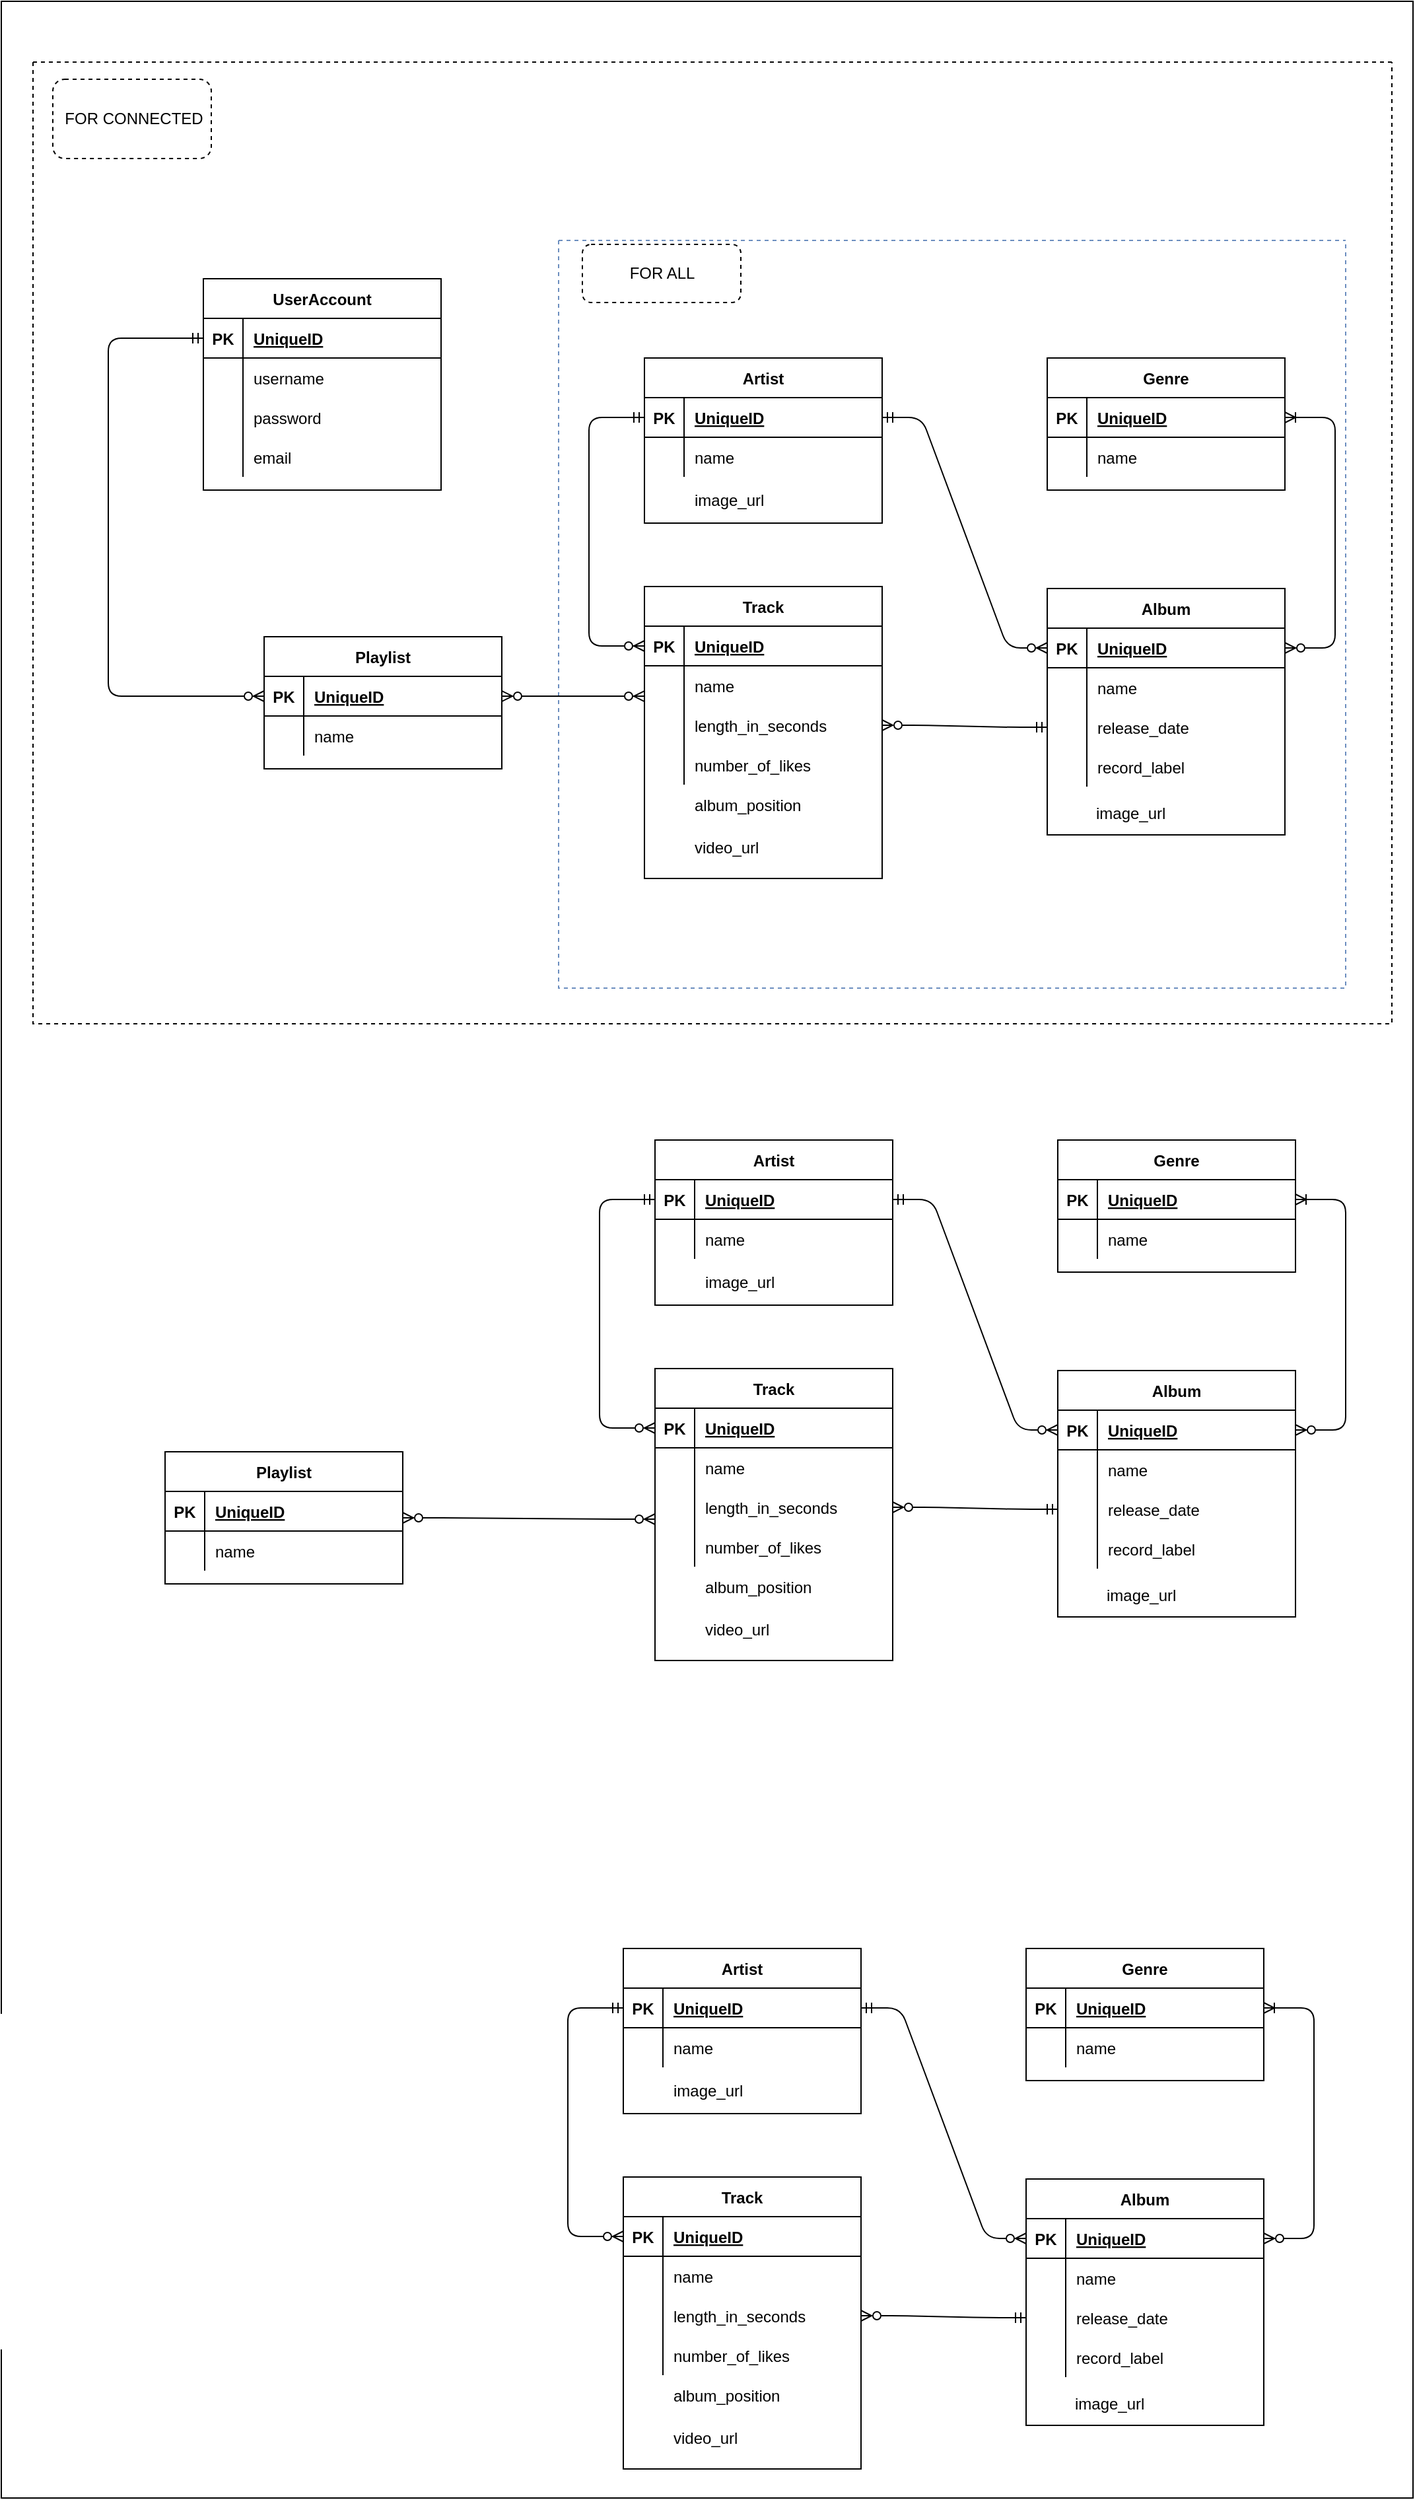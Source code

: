 <mxfile version="17.4.0"><diagram id="Wrkg__5MSzlOoNWH6RsJ" name="Page-1"><mxGraphModel dx="2622" dy="1107" grid="0" gridSize="10" guides="1" tooltips="1" connect="1" arrows="1" fold="1" page="0" pageScale="1" pageWidth="827" pageHeight="1169" math="0" shadow="0"><root><mxCell id="0"/><mxCell id="1" parent="0"/><mxCell id="UlFo0uLXLu1WwFe6cmk7-3" value="" style="rounded=0;whiteSpace=wrap;html=1;" parent="1" vertex="1"><mxGeometry x="-946" y="-152" width="1069" height="1890" as="geometry"/></mxCell><mxCell id="9YORwBAy1MGy6h2-ZY1_-5" value="Playlist" style="shape=table;startSize=30;container=1;collapsible=1;childLayout=tableLayout;fixedRows=1;rowLines=0;fontStyle=1;align=center;resizeLast=1;" parent="1" vertex="1"><mxGeometry x="-747" y="329" width="180" height="100" as="geometry"/></mxCell><mxCell id="9YORwBAy1MGy6h2-ZY1_-6" value="" style="shape=tableRow;horizontal=0;startSize=0;swimlaneHead=0;swimlaneBody=0;fillColor=none;collapsible=0;dropTarget=0;points=[[0,0.5],[1,0.5]];portConstraint=eastwest;top=0;left=0;right=0;bottom=1;" parent="9YORwBAy1MGy6h2-ZY1_-5" vertex="1"><mxGeometry y="30" width="180" height="30" as="geometry"/></mxCell><mxCell id="9YORwBAy1MGy6h2-ZY1_-7" value="PK" style="shape=partialRectangle;connectable=0;fillColor=none;top=0;left=0;bottom=0;right=0;fontStyle=1;overflow=hidden;" parent="9YORwBAy1MGy6h2-ZY1_-6" vertex="1"><mxGeometry width="30" height="30" as="geometry"><mxRectangle width="30" height="30" as="alternateBounds"/></mxGeometry></mxCell><mxCell id="9YORwBAy1MGy6h2-ZY1_-8" value="UniqueID" style="shape=partialRectangle;connectable=0;fillColor=none;top=0;left=0;bottom=0;right=0;align=left;spacingLeft=6;fontStyle=5;overflow=hidden;" parent="9YORwBAy1MGy6h2-ZY1_-6" vertex="1"><mxGeometry x="30" width="150" height="30" as="geometry"><mxRectangle width="150" height="30" as="alternateBounds"/></mxGeometry></mxCell><mxCell id="9YORwBAy1MGy6h2-ZY1_-9" value="" style="shape=tableRow;horizontal=0;startSize=0;swimlaneHead=0;swimlaneBody=0;fillColor=none;collapsible=0;dropTarget=0;points=[[0,0.5],[1,0.5]];portConstraint=eastwest;top=0;left=0;right=0;bottom=0;" parent="9YORwBAy1MGy6h2-ZY1_-5" vertex="1"><mxGeometry y="60" width="180" height="30" as="geometry"/></mxCell><mxCell id="9YORwBAy1MGy6h2-ZY1_-10" value="" style="shape=partialRectangle;connectable=0;fillColor=none;top=0;left=0;bottom=0;right=0;editable=1;overflow=hidden;" parent="9YORwBAy1MGy6h2-ZY1_-9" vertex="1"><mxGeometry width="30" height="30" as="geometry"><mxRectangle width="30" height="30" as="alternateBounds"/></mxGeometry></mxCell><mxCell id="9YORwBAy1MGy6h2-ZY1_-11" value="name" style="shape=partialRectangle;connectable=0;fillColor=none;top=0;left=0;bottom=0;right=0;align=left;spacingLeft=6;overflow=hidden;" parent="9YORwBAy1MGy6h2-ZY1_-9" vertex="1"><mxGeometry x="30" width="150" height="30" as="geometry"><mxRectangle width="150" height="30" as="alternateBounds"/></mxGeometry></mxCell><mxCell id="9YORwBAy1MGy6h2-ZY1_-19" value="UserAccount" style="shape=table;startSize=30;container=1;collapsible=1;childLayout=tableLayout;fixedRows=1;rowLines=0;fontStyle=1;align=center;resizeLast=1;" parent="1" vertex="1"><mxGeometry x="-793" y="58" width="180" height="160" as="geometry"/></mxCell><mxCell id="9YORwBAy1MGy6h2-ZY1_-20" value="" style="shape=tableRow;horizontal=0;startSize=0;swimlaneHead=0;swimlaneBody=0;fillColor=none;collapsible=0;dropTarget=0;points=[[0,0.5],[1,0.5]];portConstraint=eastwest;top=0;left=0;right=0;bottom=1;" parent="9YORwBAy1MGy6h2-ZY1_-19" vertex="1"><mxGeometry y="30" width="180" height="30" as="geometry"/></mxCell><mxCell id="9YORwBAy1MGy6h2-ZY1_-21" value="PK" style="shape=partialRectangle;connectable=0;fillColor=none;top=0;left=0;bottom=0;right=0;fontStyle=1;overflow=hidden;" parent="9YORwBAy1MGy6h2-ZY1_-20" vertex="1"><mxGeometry width="30" height="30" as="geometry"><mxRectangle width="30" height="30" as="alternateBounds"/></mxGeometry></mxCell><mxCell id="9YORwBAy1MGy6h2-ZY1_-22" value="UniqueID" style="shape=partialRectangle;connectable=0;fillColor=none;top=0;left=0;bottom=0;right=0;align=left;spacingLeft=6;fontStyle=5;overflow=hidden;" parent="9YORwBAy1MGy6h2-ZY1_-20" vertex="1"><mxGeometry x="30" width="150" height="30" as="geometry"><mxRectangle width="150" height="30" as="alternateBounds"/></mxGeometry></mxCell><mxCell id="9YORwBAy1MGy6h2-ZY1_-23" value="" style="shape=tableRow;horizontal=0;startSize=0;swimlaneHead=0;swimlaneBody=0;fillColor=none;collapsible=0;dropTarget=0;points=[[0,0.5],[1,0.5]];portConstraint=eastwest;top=0;left=0;right=0;bottom=0;" parent="9YORwBAy1MGy6h2-ZY1_-19" vertex="1"><mxGeometry y="60" width="180" height="30" as="geometry"/></mxCell><mxCell id="9YORwBAy1MGy6h2-ZY1_-24" value="" style="shape=partialRectangle;connectable=0;fillColor=none;top=0;left=0;bottom=0;right=0;editable=1;overflow=hidden;" parent="9YORwBAy1MGy6h2-ZY1_-23" vertex="1"><mxGeometry width="30" height="30" as="geometry"><mxRectangle width="30" height="30" as="alternateBounds"/></mxGeometry></mxCell><mxCell id="9YORwBAy1MGy6h2-ZY1_-25" value="username" style="shape=partialRectangle;connectable=0;fillColor=none;top=0;left=0;bottom=0;right=0;align=left;spacingLeft=6;overflow=hidden;" parent="9YORwBAy1MGy6h2-ZY1_-23" vertex="1"><mxGeometry x="30" width="150" height="30" as="geometry"><mxRectangle width="150" height="30" as="alternateBounds"/></mxGeometry></mxCell><mxCell id="9YORwBAy1MGy6h2-ZY1_-26" value="" style="shape=tableRow;horizontal=0;startSize=0;swimlaneHead=0;swimlaneBody=0;fillColor=none;collapsible=0;dropTarget=0;points=[[0,0.5],[1,0.5]];portConstraint=eastwest;top=0;left=0;right=0;bottom=0;" parent="9YORwBAy1MGy6h2-ZY1_-19" vertex="1"><mxGeometry y="90" width="180" height="30" as="geometry"/></mxCell><mxCell id="9YORwBAy1MGy6h2-ZY1_-27" value="" style="shape=partialRectangle;connectable=0;fillColor=none;top=0;left=0;bottom=0;right=0;editable=1;overflow=hidden;" parent="9YORwBAy1MGy6h2-ZY1_-26" vertex="1"><mxGeometry width="30" height="30" as="geometry"><mxRectangle width="30" height="30" as="alternateBounds"/></mxGeometry></mxCell><mxCell id="9YORwBAy1MGy6h2-ZY1_-28" value="password" style="shape=partialRectangle;connectable=0;fillColor=none;top=0;left=0;bottom=0;right=0;align=left;spacingLeft=6;overflow=hidden;" parent="9YORwBAy1MGy6h2-ZY1_-26" vertex="1"><mxGeometry x="30" width="150" height="30" as="geometry"><mxRectangle width="150" height="30" as="alternateBounds"/></mxGeometry></mxCell><mxCell id="9YORwBAy1MGy6h2-ZY1_-29" value="" style="shape=tableRow;horizontal=0;startSize=0;swimlaneHead=0;swimlaneBody=0;fillColor=none;collapsible=0;dropTarget=0;points=[[0,0.5],[1,0.5]];portConstraint=eastwest;top=0;left=0;right=0;bottom=0;" parent="9YORwBAy1MGy6h2-ZY1_-19" vertex="1"><mxGeometry y="120" width="180" height="30" as="geometry"/></mxCell><mxCell id="9YORwBAy1MGy6h2-ZY1_-30" value="" style="shape=partialRectangle;connectable=0;fillColor=none;top=0;left=0;bottom=0;right=0;editable=1;overflow=hidden;" parent="9YORwBAy1MGy6h2-ZY1_-29" vertex="1"><mxGeometry width="30" height="30" as="geometry"><mxRectangle width="30" height="30" as="alternateBounds"/></mxGeometry></mxCell><mxCell id="9YORwBAy1MGy6h2-ZY1_-31" value="email" style="shape=partialRectangle;connectable=0;fillColor=none;top=0;left=0;bottom=0;right=0;align=left;spacingLeft=6;overflow=hidden;" parent="9YORwBAy1MGy6h2-ZY1_-29" vertex="1"><mxGeometry x="30" width="150" height="30" as="geometry"><mxRectangle width="150" height="30" as="alternateBounds"/></mxGeometry></mxCell><mxCell id="9YORwBAy1MGy6h2-ZY1_-33" value="" style="edgeStyle=elbowEdgeStyle;fontSize=12;html=1;endArrow=ERzeroToMany;startArrow=ERmandOne;rounded=1;entryX=0;entryY=0.5;entryDx=0;entryDy=0;exitX=0;exitY=0.5;exitDx=0;exitDy=0;" parent="1" source="9YORwBAy1MGy6h2-ZY1_-20" target="9YORwBAy1MGy6h2-ZY1_-6" edge="1"><mxGeometry width="100" height="100" relative="1" as="geometry"><mxPoint x="-919" y="145" as="sourcePoint"/><mxPoint x="-756" y="373" as="targetPoint"/><Array as="points"><mxPoint x="-865" y="215"/></Array></mxGeometry></mxCell><mxCell id="9YORwBAy1MGy6h2-ZY1_-34" value="" style="swimlane;startSize=0;dashed=1;" parent="1" vertex="1"><mxGeometry x="-922" y="-106" width="1029" height="728" as="geometry"/></mxCell><mxCell id="9YORwBAy1MGy6h2-ZY1_-39" value="" style="rounded=1;whiteSpace=wrap;html=1;dashed=1;fillColor=default;" parent="9YORwBAy1MGy6h2-ZY1_-34" vertex="1"><mxGeometry x="15" y="13" width="120" height="60" as="geometry"/></mxCell><mxCell id="9YORwBAy1MGy6h2-ZY1_-40" value="FOR CONNECTED" style="text;html=1;strokeColor=none;fillColor=none;align=center;verticalAlign=middle;whiteSpace=wrap;rounded=0;dashed=1;" parent="9YORwBAy1MGy6h2-ZY1_-34" vertex="1"><mxGeometry x="23" y="28" width="107" height="30" as="geometry"/></mxCell><mxCell id="9YORwBAy1MGy6h2-ZY1_-36" value="" style="swimlane;startSize=0;dashed=1;fillColor=default;strokeColor=#6c8ebf;" parent="1" vertex="1"><mxGeometry x="-524" y="29" width="596" height="566" as="geometry"/></mxCell><mxCell id="9YORwBAy1MGy6h2-ZY1_-38" value="" style="rounded=1;whiteSpace=wrap;html=1;dashed=1;fillColor=default;" parent="9YORwBAy1MGy6h2-ZY1_-36" vertex="1"><mxGeometry x="18" y="3" width="120" height="44" as="geometry"/></mxCell><mxCell id="9YORwBAy1MGy6h2-ZY1_-37" value="FOR ALL" style="text;html=1;strokeColor=none;fillColor=none;align=center;verticalAlign=middle;whiteSpace=wrap;rounded=0;dashed=1;" parent="9YORwBAy1MGy6h2-ZY1_-36" vertex="1"><mxGeometry x="1.5" y="10" width="153" height="30" as="geometry"/></mxCell><mxCell id="9YORwBAy1MGy6h2-ZY1_-85" value="Playlist" style="shape=table;startSize=30;container=1;collapsible=1;childLayout=tableLayout;fixedRows=1;rowLines=0;fontStyle=1;align=center;resizeLast=1;" parent="1" vertex="1"><mxGeometry x="-822" y="946" width="180" height="100" as="geometry"/></mxCell><mxCell id="9YORwBAy1MGy6h2-ZY1_-86" value="" style="shape=tableRow;horizontal=0;startSize=0;swimlaneHead=0;swimlaneBody=0;fillColor=none;collapsible=0;dropTarget=0;points=[[0,0.5],[1,0.5]];portConstraint=eastwest;top=0;left=0;right=0;bottom=1;" parent="9YORwBAy1MGy6h2-ZY1_-85" vertex="1"><mxGeometry y="30" width="180" height="30" as="geometry"/></mxCell><mxCell id="9YORwBAy1MGy6h2-ZY1_-87" value="PK" style="shape=partialRectangle;connectable=0;fillColor=none;top=0;left=0;bottom=0;right=0;fontStyle=1;overflow=hidden;" parent="9YORwBAy1MGy6h2-ZY1_-86" vertex="1"><mxGeometry width="30" height="30" as="geometry"><mxRectangle width="30" height="30" as="alternateBounds"/></mxGeometry></mxCell><mxCell id="9YORwBAy1MGy6h2-ZY1_-88" value="UniqueID" style="shape=partialRectangle;connectable=0;fillColor=none;top=0;left=0;bottom=0;right=0;align=left;spacingLeft=6;fontStyle=5;overflow=hidden;" parent="9YORwBAy1MGy6h2-ZY1_-86" vertex="1"><mxGeometry x="30" width="150" height="30" as="geometry"><mxRectangle width="150" height="30" as="alternateBounds"/></mxGeometry></mxCell><mxCell id="9YORwBAy1MGy6h2-ZY1_-89" value="" style="shape=tableRow;horizontal=0;startSize=0;swimlaneHead=0;swimlaneBody=0;fillColor=none;collapsible=0;dropTarget=0;points=[[0,0.5],[1,0.5]];portConstraint=eastwest;top=0;left=0;right=0;bottom=0;" parent="9YORwBAy1MGy6h2-ZY1_-85" vertex="1"><mxGeometry y="60" width="180" height="30" as="geometry"/></mxCell><mxCell id="9YORwBAy1MGy6h2-ZY1_-90" value="" style="shape=partialRectangle;connectable=0;fillColor=none;top=0;left=0;bottom=0;right=0;editable=1;overflow=hidden;" parent="9YORwBAy1MGy6h2-ZY1_-89" vertex="1"><mxGeometry width="30" height="30" as="geometry"><mxRectangle width="30" height="30" as="alternateBounds"/></mxGeometry></mxCell><mxCell id="9YORwBAy1MGy6h2-ZY1_-91" value="name" style="shape=partialRectangle;connectable=0;fillColor=none;top=0;left=0;bottom=0;right=0;align=left;spacingLeft=6;overflow=hidden;" parent="9YORwBAy1MGy6h2-ZY1_-89" vertex="1"><mxGeometry x="30" width="150" height="30" as="geometry"><mxRectangle width="150" height="30" as="alternateBounds"/></mxGeometry></mxCell><mxCell id="9YORwBAy1MGy6h2-ZY1_-113" value="Artist" style="shape=table;startSize=30;container=1;collapsible=1;childLayout=tableLayout;fixedRows=1;rowLines=0;fontStyle=1;align=center;resizeLast=1;" parent="1" vertex="1"><mxGeometry x="-475" y="1322" width="180" height="125" as="geometry"/></mxCell><mxCell id="9YORwBAy1MGy6h2-ZY1_-114" value="" style="shape=tableRow;horizontal=0;startSize=0;swimlaneHead=0;swimlaneBody=0;fillColor=none;collapsible=0;dropTarget=0;points=[[0,0.5],[1,0.5]];portConstraint=eastwest;top=0;left=0;right=0;bottom=1;" parent="9YORwBAy1MGy6h2-ZY1_-113" vertex="1"><mxGeometry y="30" width="180" height="30" as="geometry"/></mxCell><mxCell id="9YORwBAy1MGy6h2-ZY1_-115" value="PK" style="shape=partialRectangle;connectable=0;fillColor=none;top=0;left=0;bottom=0;right=0;fontStyle=1;overflow=hidden;" parent="9YORwBAy1MGy6h2-ZY1_-114" vertex="1"><mxGeometry width="30" height="30" as="geometry"><mxRectangle width="30" height="30" as="alternateBounds"/></mxGeometry></mxCell><mxCell id="9YORwBAy1MGy6h2-ZY1_-116" value="UniqueID" style="shape=partialRectangle;connectable=0;fillColor=none;top=0;left=0;bottom=0;right=0;align=left;spacingLeft=6;fontStyle=5;overflow=hidden;" parent="9YORwBAy1MGy6h2-ZY1_-114" vertex="1"><mxGeometry x="30" width="150" height="30" as="geometry"><mxRectangle width="150" height="30" as="alternateBounds"/></mxGeometry></mxCell><mxCell id="9YORwBAy1MGy6h2-ZY1_-117" value="" style="shape=tableRow;horizontal=0;startSize=0;swimlaneHead=0;swimlaneBody=0;fillColor=none;collapsible=0;dropTarget=0;points=[[0,0.5],[1,0.5]];portConstraint=eastwest;top=0;left=0;right=0;bottom=0;" parent="9YORwBAy1MGy6h2-ZY1_-113" vertex="1"><mxGeometry y="60" width="180" height="30" as="geometry"/></mxCell><mxCell id="9YORwBAy1MGy6h2-ZY1_-118" value="" style="shape=partialRectangle;connectable=0;fillColor=none;top=0;left=0;bottom=0;right=0;editable=1;overflow=hidden;" parent="9YORwBAy1MGy6h2-ZY1_-117" vertex="1"><mxGeometry width="30" height="30" as="geometry"><mxRectangle width="30" height="30" as="alternateBounds"/></mxGeometry></mxCell><mxCell id="9YORwBAy1MGy6h2-ZY1_-119" value="name" style="shape=partialRectangle;connectable=0;fillColor=none;top=0;left=0;bottom=0;right=0;align=left;spacingLeft=6;overflow=hidden;" parent="9YORwBAy1MGy6h2-ZY1_-117" vertex="1"><mxGeometry x="30" width="150" height="30" as="geometry"><mxRectangle width="150" height="30" as="alternateBounds"/></mxGeometry></mxCell><mxCell id="9YORwBAy1MGy6h2-ZY1_-120" value="Genre" style="shape=table;startSize=30;container=1;collapsible=1;childLayout=tableLayout;fixedRows=1;rowLines=0;fontStyle=1;align=center;resizeLast=1;" parent="1" vertex="1"><mxGeometry x="-170" y="1322" width="180" height="100" as="geometry"/></mxCell><mxCell id="9YORwBAy1MGy6h2-ZY1_-121" value="" style="shape=tableRow;horizontal=0;startSize=0;swimlaneHead=0;swimlaneBody=0;fillColor=none;collapsible=0;dropTarget=0;points=[[0,0.5],[1,0.5]];portConstraint=eastwest;top=0;left=0;right=0;bottom=1;" parent="9YORwBAy1MGy6h2-ZY1_-120" vertex="1"><mxGeometry y="30" width="180" height="30" as="geometry"/></mxCell><mxCell id="9YORwBAy1MGy6h2-ZY1_-122" value="PK" style="shape=partialRectangle;connectable=0;fillColor=none;top=0;left=0;bottom=0;right=0;fontStyle=1;overflow=hidden;" parent="9YORwBAy1MGy6h2-ZY1_-121" vertex="1"><mxGeometry width="30" height="30" as="geometry"><mxRectangle width="30" height="30" as="alternateBounds"/></mxGeometry></mxCell><mxCell id="9YORwBAy1MGy6h2-ZY1_-123" value="UniqueID" style="shape=partialRectangle;connectable=0;fillColor=none;top=0;left=0;bottom=0;right=0;align=left;spacingLeft=6;fontStyle=5;overflow=hidden;" parent="9YORwBAy1MGy6h2-ZY1_-121" vertex="1"><mxGeometry x="30" width="150" height="30" as="geometry"><mxRectangle width="150" height="30" as="alternateBounds"/></mxGeometry></mxCell><mxCell id="9YORwBAy1MGy6h2-ZY1_-124" value="" style="shape=tableRow;horizontal=0;startSize=0;swimlaneHead=0;swimlaneBody=0;fillColor=none;collapsible=0;dropTarget=0;points=[[0,0.5],[1,0.5]];portConstraint=eastwest;top=0;left=0;right=0;bottom=0;" parent="9YORwBAy1MGy6h2-ZY1_-120" vertex="1"><mxGeometry y="60" width="180" height="30" as="geometry"/></mxCell><mxCell id="9YORwBAy1MGy6h2-ZY1_-125" value="" style="shape=partialRectangle;connectable=0;fillColor=none;top=0;left=0;bottom=0;right=0;editable=1;overflow=hidden;" parent="9YORwBAy1MGy6h2-ZY1_-124" vertex="1"><mxGeometry width="30" height="30" as="geometry"><mxRectangle width="30" height="30" as="alternateBounds"/></mxGeometry></mxCell><mxCell id="9YORwBAy1MGy6h2-ZY1_-126" value="name" style="shape=partialRectangle;connectable=0;fillColor=none;top=0;left=0;bottom=0;right=0;align=left;spacingLeft=6;overflow=hidden;" parent="9YORwBAy1MGy6h2-ZY1_-124" vertex="1"><mxGeometry x="30" width="150" height="30" as="geometry"><mxRectangle width="150" height="30" as="alternateBounds"/></mxGeometry></mxCell><mxCell id="9YORwBAy1MGy6h2-ZY1_-127" value="Album" style="shape=table;startSize=30;container=1;collapsible=1;childLayout=tableLayout;fixedRows=1;rowLines=0;fontStyle=1;align=center;resizeLast=1;" parent="1" vertex="1"><mxGeometry x="-170" y="1496.5" width="180" height="186.5" as="geometry"/></mxCell><mxCell id="9YORwBAy1MGy6h2-ZY1_-128" value="" style="shape=tableRow;horizontal=0;startSize=0;swimlaneHead=0;swimlaneBody=0;fillColor=none;collapsible=0;dropTarget=0;points=[[0,0.5],[1,0.5]];portConstraint=eastwest;top=0;left=0;right=0;bottom=1;" parent="9YORwBAy1MGy6h2-ZY1_-127" vertex="1"><mxGeometry y="30" width="180" height="30" as="geometry"/></mxCell><mxCell id="9YORwBAy1MGy6h2-ZY1_-129" value="PK" style="shape=partialRectangle;connectable=0;fillColor=none;top=0;left=0;bottom=0;right=0;fontStyle=1;overflow=hidden;" parent="9YORwBAy1MGy6h2-ZY1_-128" vertex="1"><mxGeometry width="30" height="30" as="geometry"><mxRectangle width="30" height="30" as="alternateBounds"/></mxGeometry></mxCell><mxCell id="9YORwBAy1MGy6h2-ZY1_-130" value="UniqueID" style="shape=partialRectangle;connectable=0;fillColor=none;top=0;left=0;bottom=0;right=0;align=left;spacingLeft=6;fontStyle=5;overflow=hidden;" parent="9YORwBAy1MGy6h2-ZY1_-128" vertex="1"><mxGeometry x="30" width="150" height="30" as="geometry"><mxRectangle width="150" height="30" as="alternateBounds"/></mxGeometry></mxCell><mxCell id="9YORwBAy1MGy6h2-ZY1_-131" value="" style="shape=tableRow;horizontal=0;startSize=0;swimlaneHead=0;swimlaneBody=0;fillColor=none;collapsible=0;dropTarget=0;points=[[0,0.5],[1,0.5]];portConstraint=eastwest;top=0;left=0;right=0;bottom=0;" parent="9YORwBAy1MGy6h2-ZY1_-127" vertex="1"><mxGeometry y="60" width="180" height="30" as="geometry"/></mxCell><mxCell id="9YORwBAy1MGy6h2-ZY1_-132" value="" style="shape=partialRectangle;connectable=0;fillColor=none;top=0;left=0;bottom=0;right=0;editable=1;overflow=hidden;" parent="9YORwBAy1MGy6h2-ZY1_-131" vertex="1"><mxGeometry width="30" height="30" as="geometry"><mxRectangle width="30" height="30" as="alternateBounds"/></mxGeometry></mxCell><mxCell id="9YORwBAy1MGy6h2-ZY1_-133" value="name" style="shape=partialRectangle;connectable=0;fillColor=none;top=0;left=0;bottom=0;right=0;align=left;spacingLeft=6;overflow=hidden;" parent="9YORwBAy1MGy6h2-ZY1_-131" vertex="1"><mxGeometry x="30" width="150" height="30" as="geometry"><mxRectangle width="150" height="30" as="alternateBounds"/></mxGeometry></mxCell><mxCell id="9YORwBAy1MGy6h2-ZY1_-134" value="" style="shape=tableRow;horizontal=0;startSize=0;swimlaneHead=0;swimlaneBody=0;fillColor=none;collapsible=0;dropTarget=0;points=[[0,0.5],[1,0.5]];portConstraint=eastwest;top=0;left=0;right=0;bottom=0;" parent="9YORwBAy1MGy6h2-ZY1_-127" vertex="1"><mxGeometry y="90" width="180" height="30" as="geometry"/></mxCell><mxCell id="9YORwBAy1MGy6h2-ZY1_-135" value="" style="shape=partialRectangle;connectable=0;fillColor=none;top=0;left=0;bottom=0;right=0;editable=1;overflow=hidden;" parent="9YORwBAy1MGy6h2-ZY1_-134" vertex="1"><mxGeometry width="30" height="30" as="geometry"><mxRectangle width="30" height="30" as="alternateBounds"/></mxGeometry></mxCell><mxCell id="9YORwBAy1MGy6h2-ZY1_-136" value="release_date" style="shape=partialRectangle;connectable=0;fillColor=none;top=0;left=0;bottom=0;right=0;align=left;spacingLeft=6;overflow=hidden;" parent="9YORwBAy1MGy6h2-ZY1_-134" vertex="1"><mxGeometry x="30" width="150" height="30" as="geometry"><mxRectangle width="150" height="30" as="alternateBounds"/></mxGeometry></mxCell><mxCell id="9YORwBAy1MGy6h2-ZY1_-137" value="" style="shape=tableRow;horizontal=0;startSize=0;swimlaneHead=0;swimlaneBody=0;fillColor=none;collapsible=0;dropTarget=0;points=[[0,0.5],[1,0.5]];portConstraint=eastwest;top=0;left=0;right=0;bottom=0;" parent="9YORwBAy1MGy6h2-ZY1_-127" vertex="1"><mxGeometry y="120" width="180" height="30" as="geometry"/></mxCell><mxCell id="9YORwBAy1MGy6h2-ZY1_-138" value="" style="shape=partialRectangle;connectable=0;fillColor=none;top=0;left=0;bottom=0;right=0;editable=1;overflow=hidden;" parent="9YORwBAy1MGy6h2-ZY1_-137" vertex="1"><mxGeometry width="30" height="30" as="geometry"><mxRectangle width="30" height="30" as="alternateBounds"/></mxGeometry></mxCell><mxCell id="9YORwBAy1MGy6h2-ZY1_-139" value="record_label" style="shape=partialRectangle;connectable=0;fillColor=none;top=0;left=0;bottom=0;right=0;align=left;spacingLeft=6;overflow=hidden;" parent="9YORwBAy1MGy6h2-ZY1_-137" vertex="1"><mxGeometry x="30" width="150" height="30" as="geometry"><mxRectangle width="150" height="30" as="alternateBounds"/></mxGeometry></mxCell><mxCell id="9YORwBAy1MGy6h2-ZY1_-140" value="" style="edgeStyle=elbowEdgeStyle;fontSize=12;html=1;endArrow=ERoneToMany;endFill=0;startArrow=ERzeroToMany;rounded=1;" parent="1" source="9YORwBAy1MGy6h2-ZY1_-128" target="9YORwBAy1MGy6h2-ZY1_-121" edge="1"><mxGeometry width="100" height="100" relative="1" as="geometry"><mxPoint x="-90" y="1472" as="sourcePoint"/><mxPoint x="120" y="1312" as="targetPoint"/><Array as="points"><mxPoint x="48" y="1475"/></Array></mxGeometry></mxCell><mxCell id="9YORwBAy1MGy6h2-ZY1_-141" value="Track" style="shape=table;startSize=30;container=1;collapsible=1;childLayout=tableLayout;fixedRows=1;rowLines=0;fontStyle=1;align=center;resizeLast=1;" parent="1" vertex="1"><mxGeometry x="-475" y="1495" width="180" height="221" as="geometry"/></mxCell><mxCell id="9YORwBAy1MGy6h2-ZY1_-142" value="" style="shape=tableRow;horizontal=0;startSize=0;swimlaneHead=0;swimlaneBody=0;fillColor=none;collapsible=0;dropTarget=0;points=[[0,0.5],[1,0.5]];portConstraint=eastwest;top=0;left=0;right=0;bottom=1;" parent="9YORwBAy1MGy6h2-ZY1_-141" vertex="1"><mxGeometry y="30" width="180" height="30" as="geometry"/></mxCell><mxCell id="9YORwBAy1MGy6h2-ZY1_-143" value="PK" style="shape=partialRectangle;connectable=0;fillColor=none;top=0;left=0;bottom=0;right=0;fontStyle=1;overflow=hidden;" parent="9YORwBAy1MGy6h2-ZY1_-142" vertex="1"><mxGeometry width="30" height="30" as="geometry"><mxRectangle width="30" height="30" as="alternateBounds"/></mxGeometry></mxCell><mxCell id="9YORwBAy1MGy6h2-ZY1_-144" value="UniqueID" style="shape=partialRectangle;connectable=0;fillColor=none;top=0;left=0;bottom=0;right=0;align=left;spacingLeft=6;fontStyle=5;overflow=hidden;" parent="9YORwBAy1MGy6h2-ZY1_-142" vertex="1"><mxGeometry x="30" width="150" height="30" as="geometry"><mxRectangle width="150" height="30" as="alternateBounds"/></mxGeometry></mxCell><mxCell id="9YORwBAy1MGy6h2-ZY1_-145" value="" style="shape=tableRow;horizontal=0;startSize=0;swimlaneHead=0;swimlaneBody=0;fillColor=none;collapsible=0;dropTarget=0;points=[[0,0.5],[1,0.5]];portConstraint=eastwest;top=0;left=0;right=0;bottom=0;" parent="9YORwBAy1MGy6h2-ZY1_-141" vertex="1"><mxGeometry y="60" width="180" height="30" as="geometry"/></mxCell><mxCell id="9YORwBAy1MGy6h2-ZY1_-146" value="" style="shape=partialRectangle;connectable=0;fillColor=none;top=0;left=0;bottom=0;right=0;editable=1;overflow=hidden;" parent="9YORwBAy1MGy6h2-ZY1_-145" vertex="1"><mxGeometry width="30" height="30" as="geometry"><mxRectangle width="30" height="30" as="alternateBounds"/></mxGeometry></mxCell><mxCell id="9YORwBAy1MGy6h2-ZY1_-147" value="name" style="shape=partialRectangle;connectable=0;fillColor=none;top=0;left=0;bottom=0;right=0;align=left;spacingLeft=6;overflow=hidden;" parent="9YORwBAy1MGy6h2-ZY1_-145" vertex="1"><mxGeometry x="30" width="150" height="30" as="geometry"><mxRectangle width="150" height="30" as="alternateBounds"/></mxGeometry></mxCell><mxCell id="9YORwBAy1MGy6h2-ZY1_-148" value="" style="shape=tableRow;horizontal=0;startSize=0;swimlaneHead=0;swimlaneBody=0;fillColor=none;collapsible=0;dropTarget=0;points=[[0,0.5],[1,0.5]];portConstraint=eastwest;top=0;left=0;right=0;bottom=0;" parent="9YORwBAy1MGy6h2-ZY1_-141" vertex="1"><mxGeometry y="90" width="180" height="30" as="geometry"/></mxCell><mxCell id="9YORwBAy1MGy6h2-ZY1_-149" value="" style="shape=partialRectangle;connectable=0;fillColor=none;top=0;left=0;bottom=0;right=0;editable=1;overflow=hidden;" parent="9YORwBAy1MGy6h2-ZY1_-148" vertex="1"><mxGeometry width="30" height="30" as="geometry"><mxRectangle width="30" height="30" as="alternateBounds"/></mxGeometry></mxCell><mxCell id="9YORwBAy1MGy6h2-ZY1_-150" value="length_in_seconds" style="shape=partialRectangle;connectable=0;fillColor=none;top=0;left=0;bottom=0;right=0;align=left;spacingLeft=6;overflow=hidden;" parent="9YORwBAy1MGy6h2-ZY1_-148" vertex="1"><mxGeometry x="30" width="150" height="30" as="geometry"><mxRectangle width="150" height="30" as="alternateBounds"/></mxGeometry></mxCell><mxCell id="9YORwBAy1MGy6h2-ZY1_-151" value="" style="shape=tableRow;horizontal=0;startSize=0;swimlaneHead=0;swimlaneBody=0;fillColor=none;collapsible=0;dropTarget=0;points=[[0,0.5],[1,0.5]];portConstraint=eastwest;top=0;left=0;right=0;bottom=0;" parent="9YORwBAy1MGy6h2-ZY1_-141" vertex="1"><mxGeometry y="120" width="180" height="30" as="geometry"/></mxCell><mxCell id="9YORwBAy1MGy6h2-ZY1_-152" value="" style="shape=partialRectangle;connectable=0;fillColor=none;top=0;left=0;bottom=0;right=0;editable=1;overflow=hidden;" parent="9YORwBAy1MGy6h2-ZY1_-151" vertex="1"><mxGeometry width="30" height="30" as="geometry"><mxRectangle width="30" height="30" as="alternateBounds"/></mxGeometry></mxCell><mxCell id="9YORwBAy1MGy6h2-ZY1_-153" value="number_of_likes" style="shape=partialRectangle;connectable=0;fillColor=none;top=0;left=0;bottom=0;right=0;align=left;spacingLeft=6;overflow=hidden;" parent="9YORwBAy1MGy6h2-ZY1_-151" vertex="1"><mxGeometry x="30" width="150" height="30" as="geometry"><mxRectangle width="150" height="30" as="alternateBounds"/></mxGeometry></mxCell><mxCell id="9YORwBAy1MGy6h2-ZY1_-154" value="" style="edgeStyle=entityRelationEdgeStyle;fontSize=12;html=1;endArrow=ERzeroToMany;startArrow=ERmandOne;rounded=1;endFill=0;entryX=1;entryY=0.5;entryDx=0;entryDy=0;" parent="1" source="9YORwBAy1MGy6h2-ZY1_-134" target="9YORwBAy1MGy6h2-ZY1_-148" edge="1"><mxGeometry width="100" height="100" relative="1" as="geometry"><mxPoint x="-250" y="1422" as="sourcePoint"/><mxPoint x="-207" y="1665" as="targetPoint"/></mxGeometry></mxCell><mxCell id="9YORwBAy1MGy6h2-ZY1_-155" value="" style="edgeStyle=elbowEdgeStyle;fontSize=12;html=1;endArrow=ERzeroToMany;startArrow=ERmandOne;rounded=1;strokeColor=default;" parent="1" source="9YORwBAy1MGy6h2-ZY1_-114" target="9YORwBAy1MGy6h2-ZY1_-142" edge="1"><mxGeometry width="100" height="100" relative="1" as="geometry"><mxPoint x="-730" y="1292" as="sourcePoint"/><mxPoint x="-650" y="1392" as="targetPoint"/><Array as="points"><mxPoint x="-517" y="1409"/></Array></mxGeometry></mxCell><mxCell id="9YORwBAy1MGy6h2-ZY1_-156" value="" style="edgeStyle=entityRelationEdgeStyle;fontSize=12;html=1;endArrow=ERzeroToMany;startArrow=ERmandOne;rounded=1;strokeColor=default;exitX=1;exitY=0.5;exitDx=0;exitDy=0;entryX=0;entryY=0.5;entryDx=0;entryDy=0;" parent="1" source="9YORwBAy1MGy6h2-ZY1_-114" target="9YORwBAy1MGy6h2-ZY1_-128" edge="1"><mxGeometry width="100" height="100" relative="1" as="geometry"><mxPoint x="-320" y="1472" as="sourcePoint"/><mxPoint x="-220" y="1372" as="targetPoint"/></mxGeometry></mxCell><mxCell id="RuTQ-BL0O8Mj5AED7BAl-1" value="" style="shape=tableRow;horizontal=0;startSize=0;swimlaneHead=0;swimlaneBody=0;fillColor=none;collapsible=0;dropTarget=0;points=[[0,0.5],[1,0.5]];portConstraint=eastwest;top=0;left=0;right=0;bottom=0;" vertex="1" parent="1"><mxGeometry x="-171" y="1651" width="180" height="30" as="geometry"/></mxCell><mxCell id="RuTQ-BL0O8Mj5AED7BAl-2" value="" style="shape=partialRectangle;connectable=0;fillColor=none;top=0;left=0;bottom=0;right=0;editable=1;overflow=hidden;" vertex="1" parent="RuTQ-BL0O8Mj5AED7BAl-1"><mxGeometry width="30" height="30" as="geometry"><mxRectangle width="30" height="30" as="alternateBounds"/></mxGeometry></mxCell><mxCell id="RuTQ-BL0O8Mj5AED7BAl-3" value="image_url" style="shape=partialRectangle;connectable=0;fillColor=none;top=0;left=0;bottom=0;right=0;align=left;spacingLeft=6;overflow=hidden;" vertex="1" parent="RuTQ-BL0O8Mj5AED7BAl-1"><mxGeometry x="30" width="150" height="30" as="geometry"><mxRectangle width="150" height="30" as="alternateBounds"/></mxGeometry></mxCell><mxCell id="RuTQ-BL0O8Mj5AED7BAl-10" value="" style="shape=tableRow;horizontal=0;startSize=0;swimlaneHead=0;swimlaneBody=0;fillColor=none;collapsible=0;dropTarget=0;points=[[0,0.5],[1,0.5]];portConstraint=eastwest;top=0;left=0;right=0;bottom=0;" vertex="1" parent="1"><mxGeometry x="-475" y="1645" width="180" height="30" as="geometry"/></mxCell><mxCell id="RuTQ-BL0O8Mj5AED7BAl-11" value="" style="shape=partialRectangle;connectable=0;fillColor=none;top=0;left=0;bottom=0;right=0;editable=1;overflow=hidden;" vertex="1" parent="RuTQ-BL0O8Mj5AED7BAl-10"><mxGeometry width="30" height="30" as="geometry"><mxRectangle width="30" height="30" as="alternateBounds"/></mxGeometry></mxCell><mxCell id="RuTQ-BL0O8Mj5AED7BAl-12" value="album_position" style="shape=partialRectangle;connectable=0;fillColor=none;top=0;left=0;bottom=0;right=0;align=left;spacingLeft=6;overflow=hidden;" vertex="1" parent="RuTQ-BL0O8Mj5AED7BAl-10"><mxGeometry x="30" width="150" height="30" as="geometry"><mxRectangle width="150" height="30" as="alternateBounds"/></mxGeometry></mxCell><mxCell id="RuTQ-BL0O8Mj5AED7BAl-13" value="video_url" style="shape=partialRectangle;connectable=0;fillColor=none;top=0;left=0;bottom=0;right=0;align=left;spacingLeft=6;overflow=hidden;" vertex="1" parent="1"><mxGeometry x="-445" y="1677" width="150" height="30" as="geometry"><mxRectangle width="150" height="30" as="alternateBounds"/></mxGeometry></mxCell><mxCell id="RuTQ-BL0O8Mj5AED7BAl-14" value="image_url" style="shape=partialRectangle;connectable=0;fillColor=none;top=0;left=0;bottom=0;right=0;align=left;spacingLeft=6;overflow=hidden;" vertex="1" parent="1"><mxGeometry x="-445" y="1414" width="150" height="30" as="geometry"><mxRectangle width="150" height="30" as="alternateBounds"/></mxGeometry></mxCell><mxCell id="RuTQ-BL0O8Mj5AED7BAl-67" value="Artist" style="shape=table;startSize=30;container=1;collapsible=1;childLayout=tableLayout;fixedRows=1;rowLines=0;fontStyle=1;align=center;resizeLast=1;" vertex="1" parent="1"><mxGeometry x="-451" y="710" width="180" height="125" as="geometry"/></mxCell><mxCell id="RuTQ-BL0O8Mj5AED7BAl-68" value="" style="shape=tableRow;horizontal=0;startSize=0;swimlaneHead=0;swimlaneBody=0;fillColor=none;collapsible=0;dropTarget=0;points=[[0,0.5],[1,0.5]];portConstraint=eastwest;top=0;left=0;right=0;bottom=1;" vertex="1" parent="RuTQ-BL0O8Mj5AED7BAl-67"><mxGeometry y="30" width="180" height="30" as="geometry"/></mxCell><mxCell id="RuTQ-BL0O8Mj5AED7BAl-69" value="PK" style="shape=partialRectangle;connectable=0;fillColor=none;top=0;left=0;bottom=0;right=0;fontStyle=1;overflow=hidden;" vertex="1" parent="RuTQ-BL0O8Mj5AED7BAl-68"><mxGeometry width="30" height="30" as="geometry"><mxRectangle width="30" height="30" as="alternateBounds"/></mxGeometry></mxCell><mxCell id="RuTQ-BL0O8Mj5AED7BAl-70" value="UniqueID" style="shape=partialRectangle;connectable=0;fillColor=none;top=0;left=0;bottom=0;right=0;align=left;spacingLeft=6;fontStyle=5;overflow=hidden;" vertex="1" parent="RuTQ-BL0O8Mj5AED7BAl-68"><mxGeometry x="30" width="150" height="30" as="geometry"><mxRectangle width="150" height="30" as="alternateBounds"/></mxGeometry></mxCell><mxCell id="RuTQ-BL0O8Mj5AED7BAl-71" value="" style="shape=tableRow;horizontal=0;startSize=0;swimlaneHead=0;swimlaneBody=0;fillColor=none;collapsible=0;dropTarget=0;points=[[0,0.5],[1,0.5]];portConstraint=eastwest;top=0;left=0;right=0;bottom=0;" vertex="1" parent="RuTQ-BL0O8Mj5AED7BAl-67"><mxGeometry y="60" width="180" height="30" as="geometry"/></mxCell><mxCell id="RuTQ-BL0O8Mj5AED7BAl-72" value="" style="shape=partialRectangle;connectable=0;fillColor=none;top=0;left=0;bottom=0;right=0;editable=1;overflow=hidden;" vertex="1" parent="RuTQ-BL0O8Mj5AED7BAl-71"><mxGeometry width="30" height="30" as="geometry"><mxRectangle width="30" height="30" as="alternateBounds"/></mxGeometry></mxCell><mxCell id="RuTQ-BL0O8Mj5AED7BAl-73" value="name" style="shape=partialRectangle;connectable=0;fillColor=none;top=0;left=0;bottom=0;right=0;align=left;spacingLeft=6;overflow=hidden;" vertex="1" parent="RuTQ-BL0O8Mj5AED7BAl-71"><mxGeometry x="30" width="150" height="30" as="geometry"><mxRectangle width="150" height="30" as="alternateBounds"/></mxGeometry></mxCell><mxCell id="RuTQ-BL0O8Mj5AED7BAl-74" value="Genre" style="shape=table;startSize=30;container=1;collapsible=1;childLayout=tableLayout;fixedRows=1;rowLines=0;fontStyle=1;align=center;resizeLast=1;" vertex="1" parent="1"><mxGeometry x="-146" y="710" width="180" height="100" as="geometry"/></mxCell><mxCell id="RuTQ-BL0O8Mj5AED7BAl-75" value="" style="shape=tableRow;horizontal=0;startSize=0;swimlaneHead=0;swimlaneBody=0;fillColor=none;collapsible=0;dropTarget=0;points=[[0,0.5],[1,0.5]];portConstraint=eastwest;top=0;left=0;right=0;bottom=1;" vertex="1" parent="RuTQ-BL0O8Mj5AED7BAl-74"><mxGeometry y="30" width="180" height="30" as="geometry"/></mxCell><mxCell id="RuTQ-BL0O8Mj5AED7BAl-76" value="PK" style="shape=partialRectangle;connectable=0;fillColor=none;top=0;left=0;bottom=0;right=0;fontStyle=1;overflow=hidden;" vertex="1" parent="RuTQ-BL0O8Mj5AED7BAl-75"><mxGeometry width="30" height="30" as="geometry"><mxRectangle width="30" height="30" as="alternateBounds"/></mxGeometry></mxCell><mxCell id="RuTQ-BL0O8Mj5AED7BAl-77" value="UniqueID" style="shape=partialRectangle;connectable=0;fillColor=none;top=0;left=0;bottom=0;right=0;align=left;spacingLeft=6;fontStyle=5;overflow=hidden;" vertex="1" parent="RuTQ-BL0O8Mj5AED7BAl-75"><mxGeometry x="30" width="150" height="30" as="geometry"><mxRectangle width="150" height="30" as="alternateBounds"/></mxGeometry></mxCell><mxCell id="RuTQ-BL0O8Mj5AED7BAl-78" value="" style="shape=tableRow;horizontal=0;startSize=0;swimlaneHead=0;swimlaneBody=0;fillColor=none;collapsible=0;dropTarget=0;points=[[0,0.5],[1,0.5]];portConstraint=eastwest;top=0;left=0;right=0;bottom=0;" vertex="1" parent="RuTQ-BL0O8Mj5AED7BAl-74"><mxGeometry y="60" width="180" height="30" as="geometry"/></mxCell><mxCell id="RuTQ-BL0O8Mj5AED7BAl-79" value="" style="shape=partialRectangle;connectable=0;fillColor=none;top=0;left=0;bottom=0;right=0;editable=1;overflow=hidden;" vertex="1" parent="RuTQ-BL0O8Mj5AED7BAl-78"><mxGeometry width="30" height="30" as="geometry"><mxRectangle width="30" height="30" as="alternateBounds"/></mxGeometry></mxCell><mxCell id="RuTQ-BL0O8Mj5AED7BAl-80" value="name" style="shape=partialRectangle;connectable=0;fillColor=none;top=0;left=0;bottom=0;right=0;align=left;spacingLeft=6;overflow=hidden;" vertex="1" parent="RuTQ-BL0O8Mj5AED7BAl-78"><mxGeometry x="30" width="150" height="30" as="geometry"><mxRectangle width="150" height="30" as="alternateBounds"/></mxGeometry></mxCell><mxCell id="RuTQ-BL0O8Mj5AED7BAl-81" value="Album" style="shape=table;startSize=30;container=1;collapsible=1;childLayout=tableLayout;fixedRows=1;rowLines=0;fontStyle=1;align=center;resizeLast=1;" vertex="1" parent="1"><mxGeometry x="-146" y="884.5" width="180" height="186.5" as="geometry"/></mxCell><mxCell id="RuTQ-BL0O8Mj5AED7BAl-82" value="" style="shape=tableRow;horizontal=0;startSize=0;swimlaneHead=0;swimlaneBody=0;fillColor=none;collapsible=0;dropTarget=0;points=[[0,0.5],[1,0.5]];portConstraint=eastwest;top=0;left=0;right=0;bottom=1;" vertex="1" parent="RuTQ-BL0O8Mj5AED7BAl-81"><mxGeometry y="30" width="180" height="30" as="geometry"/></mxCell><mxCell id="RuTQ-BL0O8Mj5AED7BAl-83" value="PK" style="shape=partialRectangle;connectable=0;fillColor=none;top=0;left=0;bottom=0;right=0;fontStyle=1;overflow=hidden;" vertex="1" parent="RuTQ-BL0O8Mj5AED7BAl-82"><mxGeometry width="30" height="30" as="geometry"><mxRectangle width="30" height="30" as="alternateBounds"/></mxGeometry></mxCell><mxCell id="RuTQ-BL0O8Mj5AED7BAl-84" value="UniqueID" style="shape=partialRectangle;connectable=0;fillColor=none;top=0;left=0;bottom=0;right=0;align=left;spacingLeft=6;fontStyle=5;overflow=hidden;" vertex="1" parent="RuTQ-BL0O8Mj5AED7BAl-82"><mxGeometry x="30" width="150" height="30" as="geometry"><mxRectangle width="150" height="30" as="alternateBounds"/></mxGeometry></mxCell><mxCell id="RuTQ-BL0O8Mj5AED7BAl-85" value="" style="shape=tableRow;horizontal=0;startSize=0;swimlaneHead=0;swimlaneBody=0;fillColor=none;collapsible=0;dropTarget=0;points=[[0,0.5],[1,0.5]];portConstraint=eastwest;top=0;left=0;right=0;bottom=0;" vertex="1" parent="RuTQ-BL0O8Mj5AED7BAl-81"><mxGeometry y="60" width="180" height="30" as="geometry"/></mxCell><mxCell id="RuTQ-BL0O8Mj5AED7BAl-86" value="" style="shape=partialRectangle;connectable=0;fillColor=none;top=0;left=0;bottom=0;right=0;editable=1;overflow=hidden;" vertex="1" parent="RuTQ-BL0O8Mj5AED7BAl-85"><mxGeometry width="30" height="30" as="geometry"><mxRectangle width="30" height="30" as="alternateBounds"/></mxGeometry></mxCell><mxCell id="RuTQ-BL0O8Mj5AED7BAl-87" value="name" style="shape=partialRectangle;connectable=0;fillColor=none;top=0;left=0;bottom=0;right=0;align=left;spacingLeft=6;overflow=hidden;" vertex="1" parent="RuTQ-BL0O8Mj5AED7BAl-85"><mxGeometry x="30" width="150" height="30" as="geometry"><mxRectangle width="150" height="30" as="alternateBounds"/></mxGeometry></mxCell><mxCell id="RuTQ-BL0O8Mj5AED7BAl-88" value="" style="shape=tableRow;horizontal=0;startSize=0;swimlaneHead=0;swimlaneBody=0;fillColor=none;collapsible=0;dropTarget=0;points=[[0,0.5],[1,0.5]];portConstraint=eastwest;top=0;left=0;right=0;bottom=0;" vertex="1" parent="RuTQ-BL0O8Mj5AED7BAl-81"><mxGeometry y="90" width="180" height="30" as="geometry"/></mxCell><mxCell id="RuTQ-BL0O8Mj5AED7BAl-89" value="" style="shape=partialRectangle;connectable=0;fillColor=none;top=0;left=0;bottom=0;right=0;editable=1;overflow=hidden;" vertex="1" parent="RuTQ-BL0O8Mj5AED7BAl-88"><mxGeometry width="30" height="30" as="geometry"><mxRectangle width="30" height="30" as="alternateBounds"/></mxGeometry></mxCell><mxCell id="RuTQ-BL0O8Mj5AED7BAl-90" value="release_date" style="shape=partialRectangle;connectable=0;fillColor=none;top=0;left=0;bottom=0;right=0;align=left;spacingLeft=6;overflow=hidden;" vertex="1" parent="RuTQ-BL0O8Mj5AED7BAl-88"><mxGeometry x="30" width="150" height="30" as="geometry"><mxRectangle width="150" height="30" as="alternateBounds"/></mxGeometry></mxCell><mxCell id="RuTQ-BL0O8Mj5AED7BAl-91" value="" style="shape=tableRow;horizontal=0;startSize=0;swimlaneHead=0;swimlaneBody=0;fillColor=none;collapsible=0;dropTarget=0;points=[[0,0.5],[1,0.5]];portConstraint=eastwest;top=0;left=0;right=0;bottom=0;" vertex="1" parent="RuTQ-BL0O8Mj5AED7BAl-81"><mxGeometry y="120" width="180" height="30" as="geometry"/></mxCell><mxCell id="RuTQ-BL0O8Mj5AED7BAl-92" value="" style="shape=partialRectangle;connectable=0;fillColor=none;top=0;left=0;bottom=0;right=0;editable=1;overflow=hidden;" vertex="1" parent="RuTQ-BL0O8Mj5AED7BAl-91"><mxGeometry width="30" height="30" as="geometry"><mxRectangle width="30" height="30" as="alternateBounds"/></mxGeometry></mxCell><mxCell id="RuTQ-BL0O8Mj5AED7BAl-93" value="record_label" style="shape=partialRectangle;connectable=0;fillColor=none;top=0;left=0;bottom=0;right=0;align=left;spacingLeft=6;overflow=hidden;" vertex="1" parent="RuTQ-BL0O8Mj5AED7BAl-91"><mxGeometry x="30" width="150" height="30" as="geometry"><mxRectangle width="150" height="30" as="alternateBounds"/></mxGeometry></mxCell><mxCell id="RuTQ-BL0O8Mj5AED7BAl-94" value="" style="edgeStyle=elbowEdgeStyle;fontSize=12;html=1;endArrow=ERoneToMany;endFill=0;startArrow=ERzeroToMany;rounded=1;" edge="1" parent="1" source="RuTQ-BL0O8Mj5AED7BAl-82" target="RuTQ-BL0O8Mj5AED7BAl-75"><mxGeometry width="100" height="100" relative="1" as="geometry"><mxPoint x="-66" y="860" as="sourcePoint"/><mxPoint x="144" y="700" as="targetPoint"/><Array as="points"><mxPoint x="72" y="863"/></Array></mxGeometry></mxCell><mxCell id="RuTQ-BL0O8Mj5AED7BAl-95" value="Track" style="shape=table;startSize=30;container=1;collapsible=1;childLayout=tableLayout;fixedRows=1;rowLines=0;fontStyle=1;align=center;resizeLast=1;" vertex="1" parent="1"><mxGeometry x="-451" y="883" width="180" height="221" as="geometry"/></mxCell><mxCell id="RuTQ-BL0O8Mj5AED7BAl-96" value="" style="shape=tableRow;horizontal=0;startSize=0;swimlaneHead=0;swimlaneBody=0;fillColor=none;collapsible=0;dropTarget=0;points=[[0,0.5],[1,0.5]];portConstraint=eastwest;top=0;left=0;right=0;bottom=1;" vertex="1" parent="RuTQ-BL0O8Mj5AED7BAl-95"><mxGeometry y="30" width="180" height="30" as="geometry"/></mxCell><mxCell id="RuTQ-BL0O8Mj5AED7BAl-97" value="PK" style="shape=partialRectangle;connectable=0;fillColor=none;top=0;left=0;bottom=0;right=0;fontStyle=1;overflow=hidden;" vertex="1" parent="RuTQ-BL0O8Mj5AED7BAl-96"><mxGeometry width="30" height="30" as="geometry"><mxRectangle width="30" height="30" as="alternateBounds"/></mxGeometry></mxCell><mxCell id="RuTQ-BL0O8Mj5AED7BAl-98" value="UniqueID" style="shape=partialRectangle;connectable=0;fillColor=none;top=0;left=0;bottom=0;right=0;align=left;spacingLeft=6;fontStyle=5;overflow=hidden;" vertex="1" parent="RuTQ-BL0O8Mj5AED7BAl-96"><mxGeometry x="30" width="150" height="30" as="geometry"><mxRectangle width="150" height="30" as="alternateBounds"/></mxGeometry></mxCell><mxCell id="RuTQ-BL0O8Mj5AED7BAl-99" value="" style="shape=tableRow;horizontal=0;startSize=0;swimlaneHead=0;swimlaneBody=0;fillColor=none;collapsible=0;dropTarget=0;points=[[0,0.5],[1,0.5]];portConstraint=eastwest;top=0;left=0;right=0;bottom=0;" vertex="1" parent="RuTQ-BL0O8Mj5AED7BAl-95"><mxGeometry y="60" width="180" height="30" as="geometry"/></mxCell><mxCell id="RuTQ-BL0O8Mj5AED7BAl-100" value="" style="shape=partialRectangle;connectable=0;fillColor=none;top=0;left=0;bottom=0;right=0;editable=1;overflow=hidden;" vertex="1" parent="RuTQ-BL0O8Mj5AED7BAl-99"><mxGeometry width="30" height="30" as="geometry"><mxRectangle width="30" height="30" as="alternateBounds"/></mxGeometry></mxCell><mxCell id="RuTQ-BL0O8Mj5AED7BAl-101" value="name" style="shape=partialRectangle;connectable=0;fillColor=none;top=0;left=0;bottom=0;right=0;align=left;spacingLeft=6;overflow=hidden;" vertex="1" parent="RuTQ-BL0O8Mj5AED7BAl-99"><mxGeometry x="30" width="150" height="30" as="geometry"><mxRectangle width="150" height="30" as="alternateBounds"/></mxGeometry></mxCell><mxCell id="RuTQ-BL0O8Mj5AED7BAl-102" value="" style="shape=tableRow;horizontal=0;startSize=0;swimlaneHead=0;swimlaneBody=0;fillColor=none;collapsible=0;dropTarget=0;points=[[0,0.5],[1,0.5]];portConstraint=eastwest;top=0;left=0;right=0;bottom=0;" vertex="1" parent="RuTQ-BL0O8Mj5AED7BAl-95"><mxGeometry y="90" width="180" height="30" as="geometry"/></mxCell><mxCell id="RuTQ-BL0O8Mj5AED7BAl-103" value="" style="shape=partialRectangle;connectable=0;fillColor=none;top=0;left=0;bottom=0;right=0;editable=1;overflow=hidden;" vertex="1" parent="RuTQ-BL0O8Mj5AED7BAl-102"><mxGeometry width="30" height="30" as="geometry"><mxRectangle width="30" height="30" as="alternateBounds"/></mxGeometry></mxCell><mxCell id="RuTQ-BL0O8Mj5AED7BAl-104" value="length_in_seconds" style="shape=partialRectangle;connectable=0;fillColor=none;top=0;left=0;bottom=0;right=0;align=left;spacingLeft=6;overflow=hidden;" vertex="1" parent="RuTQ-BL0O8Mj5AED7BAl-102"><mxGeometry x="30" width="150" height="30" as="geometry"><mxRectangle width="150" height="30" as="alternateBounds"/></mxGeometry></mxCell><mxCell id="RuTQ-BL0O8Mj5AED7BAl-105" value="" style="shape=tableRow;horizontal=0;startSize=0;swimlaneHead=0;swimlaneBody=0;fillColor=none;collapsible=0;dropTarget=0;points=[[0,0.5],[1,0.5]];portConstraint=eastwest;top=0;left=0;right=0;bottom=0;" vertex="1" parent="RuTQ-BL0O8Mj5AED7BAl-95"><mxGeometry y="120" width="180" height="30" as="geometry"/></mxCell><mxCell id="RuTQ-BL0O8Mj5AED7BAl-106" value="" style="shape=partialRectangle;connectable=0;fillColor=none;top=0;left=0;bottom=0;right=0;editable=1;overflow=hidden;" vertex="1" parent="RuTQ-BL0O8Mj5AED7BAl-105"><mxGeometry width="30" height="30" as="geometry"><mxRectangle width="30" height="30" as="alternateBounds"/></mxGeometry></mxCell><mxCell id="RuTQ-BL0O8Mj5AED7BAl-107" value="number_of_likes" style="shape=partialRectangle;connectable=0;fillColor=none;top=0;left=0;bottom=0;right=0;align=left;spacingLeft=6;overflow=hidden;" vertex="1" parent="RuTQ-BL0O8Mj5AED7BAl-105"><mxGeometry x="30" width="150" height="30" as="geometry"><mxRectangle width="150" height="30" as="alternateBounds"/></mxGeometry></mxCell><mxCell id="RuTQ-BL0O8Mj5AED7BAl-108" value="" style="edgeStyle=entityRelationEdgeStyle;fontSize=12;html=1;endArrow=ERzeroToMany;startArrow=ERmandOne;rounded=1;endFill=0;entryX=1;entryY=0.5;entryDx=0;entryDy=0;" edge="1" parent="1" source="RuTQ-BL0O8Mj5AED7BAl-88" target="RuTQ-BL0O8Mj5AED7BAl-102"><mxGeometry width="100" height="100" relative="1" as="geometry"><mxPoint x="-226" y="810" as="sourcePoint"/><mxPoint x="-183" y="1053" as="targetPoint"/></mxGeometry></mxCell><mxCell id="RuTQ-BL0O8Mj5AED7BAl-109" value="" style="edgeStyle=elbowEdgeStyle;fontSize=12;html=1;endArrow=ERzeroToMany;startArrow=ERmandOne;rounded=1;strokeColor=default;" edge="1" parent="1" source="RuTQ-BL0O8Mj5AED7BAl-68" target="RuTQ-BL0O8Mj5AED7BAl-96"><mxGeometry width="100" height="100" relative="1" as="geometry"><mxPoint x="-706" y="680" as="sourcePoint"/><mxPoint x="-626" y="780" as="targetPoint"/><Array as="points"><mxPoint x="-493" y="797"/></Array></mxGeometry></mxCell><mxCell id="RuTQ-BL0O8Mj5AED7BAl-110" value="" style="edgeStyle=entityRelationEdgeStyle;fontSize=12;html=1;endArrow=ERzeroToMany;startArrow=ERmandOne;rounded=1;strokeColor=default;exitX=1;exitY=0.5;exitDx=0;exitDy=0;entryX=0;entryY=0.5;entryDx=0;entryDy=0;" edge="1" parent="1" source="RuTQ-BL0O8Mj5AED7BAl-68" target="RuTQ-BL0O8Mj5AED7BAl-82"><mxGeometry width="100" height="100" relative="1" as="geometry"><mxPoint x="-296" y="860" as="sourcePoint"/><mxPoint x="-196" y="760" as="targetPoint"/></mxGeometry></mxCell><mxCell id="RuTQ-BL0O8Mj5AED7BAl-111" value="" style="shape=tableRow;horizontal=0;startSize=0;swimlaneHead=0;swimlaneBody=0;fillColor=none;collapsible=0;dropTarget=0;points=[[0,0.5],[1,0.5]];portConstraint=eastwest;top=0;left=0;right=0;bottom=0;" vertex="1" parent="1"><mxGeometry x="-147" y="1039" width="180" height="30" as="geometry"/></mxCell><mxCell id="RuTQ-BL0O8Mj5AED7BAl-112" value="" style="shape=partialRectangle;connectable=0;fillColor=none;top=0;left=0;bottom=0;right=0;editable=1;overflow=hidden;" vertex="1" parent="RuTQ-BL0O8Mj5AED7BAl-111"><mxGeometry width="30" height="30" as="geometry"><mxRectangle width="30" height="30" as="alternateBounds"/></mxGeometry></mxCell><mxCell id="RuTQ-BL0O8Mj5AED7BAl-113" value="image_url" style="shape=partialRectangle;connectable=0;fillColor=none;top=0;left=0;bottom=0;right=0;align=left;spacingLeft=6;overflow=hidden;" vertex="1" parent="RuTQ-BL0O8Mj5AED7BAl-111"><mxGeometry x="30" width="150" height="30" as="geometry"><mxRectangle width="150" height="30" as="alternateBounds"/></mxGeometry></mxCell><mxCell id="RuTQ-BL0O8Mj5AED7BAl-114" value="" style="shape=tableRow;horizontal=0;startSize=0;swimlaneHead=0;swimlaneBody=0;fillColor=none;collapsible=0;dropTarget=0;points=[[0,0.5],[1,0.5]];portConstraint=eastwest;top=0;left=0;right=0;bottom=0;" vertex="1" parent="1"><mxGeometry x="-451" y="1033" width="180" height="30" as="geometry"/></mxCell><mxCell id="RuTQ-BL0O8Mj5AED7BAl-115" value="" style="shape=partialRectangle;connectable=0;fillColor=none;top=0;left=0;bottom=0;right=0;editable=1;overflow=hidden;" vertex="1" parent="RuTQ-BL0O8Mj5AED7BAl-114"><mxGeometry width="30" height="30" as="geometry"><mxRectangle width="30" height="30" as="alternateBounds"/></mxGeometry></mxCell><mxCell id="RuTQ-BL0O8Mj5AED7BAl-116" value="album_position" style="shape=partialRectangle;connectable=0;fillColor=none;top=0;left=0;bottom=0;right=0;align=left;spacingLeft=6;overflow=hidden;" vertex="1" parent="RuTQ-BL0O8Mj5AED7BAl-114"><mxGeometry x="30" width="150" height="30" as="geometry"><mxRectangle width="150" height="30" as="alternateBounds"/></mxGeometry></mxCell><mxCell id="RuTQ-BL0O8Mj5AED7BAl-117" value="video_url" style="shape=partialRectangle;connectable=0;fillColor=none;top=0;left=0;bottom=0;right=0;align=left;spacingLeft=6;overflow=hidden;" vertex="1" parent="1"><mxGeometry x="-421" y="1065" width="150" height="30" as="geometry"><mxRectangle width="150" height="30" as="alternateBounds"/></mxGeometry></mxCell><mxCell id="RuTQ-BL0O8Mj5AED7BAl-118" value="image_url" style="shape=partialRectangle;connectable=0;fillColor=none;top=0;left=0;bottom=0;right=0;align=left;spacingLeft=6;overflow=hidden;" vertex="1" parent="1"><mxGeometry x="-421" y="802" width="150" height="30" as="geometry"><mxRectangle width="150" height="30" as="alternateBounds"/></mxGeometry></mxCell><mxCell id="RuTQ-BL0O8Mj5AED7BAl-119" value="" style="edgeStyle=entityRelationEdgeStyle;fontSize=12;html=1;endArrow=ERzeroToMany;endFill=1;startArrow=ERzeroToMany;rounded=0;exitX=1;exitY=0.5;exitDx=0;exitDy=0;entryX=0;entryY=-0.2;entryDx=0;entryDy=0;entryPerimeter=0;" edge="1" parent="1" source="9YORwBAy1MGy6h2-ZY1_-85" target="RuTQ-BL0O8Mj5AED7BAl-105"><mxGeometry width="100" height="100" relative="1" as="geometry"><mxPoint x="-546" y="1052" as="sourcePoint"/><mxPoint x="-446" y="952" as="targetPoint"/></mxGeometry></mxCell><mxCell id="RuTQ-BL0O8Mj5AED7BAl-120" value="Artist" style="shape=table;startSize=30;container=1;collapsible=1;childLayout=tableLayout;fixedRows=1;rowLines=0;fontStyle=1;align=center;resizeLast=1;" vertex="1" parent="1"><mxGeometry x="-459" y="118" width="180" height="125" as="geometry"/></mxCell><mxCell id="RuTQ-BL0O8Mj5AED7BAl-121" value="" style="shape=tableRow;horizontal=0;startSize=0;swimlaneHead=0;swimlaneBody=0;fillColor=none;collapsible=0;dropTarget=0;points=[[0,0.5],[1,0.5]];portConstraint=eastwest;top=0;left=0;right=0;bottom=1;" vertex="1" parent="RuTQ-BL0O8Mj5AED7BAl-120"><mxGeometry y="30" width="180" height="30" as="geometry"/></mxCell><mxCell id="RuTQ-BL0O8Mj5AED7BAl-122" value="PK" style="shape=partialRectangle;connectable=0;fillColor=none;top=0;left=0;bottom=0;right=0;fontStyle=1;overflow=hidden;" vertex="1" parent="RuTQ-BL0O8Mj5AED7BAl-121"><mxGeometry width="30" height="30" as="geometry"><mxRectangle width="30" height="30" as="alternateBounds"/></mxGeometry></mxCell><mxCell id="RuTQ-BL0O8Mj5AED7BAl-123" value="UniqueID" style="shape=partialRectangle;connectable=0;fillColor=none;top=0;left=0;bottom=0;right=0;align=left;spacingLeft=6;fontStyle=5;overflow=hidden;" vertex="1" parent="RuTQ-BL0O8Mj5AED7BAl-121"><mxGeometry x="30" width="150" height="30" as="geometry"><mxRectangle width="150" height="30" as="alternateBounds"/></mxGeometry></mxCell><mxCell id="RuTQ-BL0O8Mj5AED7BAl-124" value="" style="shape=tableRow;horizontal=0;startSize=0;swimlaneHead=0;swimlaneBody=0;fillColor=none;collapsible=0;dropTarget=0;points=[[0,0.5],[1,0.5]];portConstraint=eastwest;top=0;left=0;right=0;bottom=0;" vertex="1" parent="RuTQ-BL0O8Mj5AED7BAl-120"><mxGeometry y="60" width="180" height="30" as="geometry"/></mxCell><mxCell id="RuTQ-BL0O8Mj5AED7BAl-125" value="" style="shape=partialRectangle;connectable=0;fillColor=none;top=0;left=0;bottom=0;right=0;editable=1;overflow=hidden;" vertex="1" parent="RuTQ-BL0O8Mj5AED7BAl-124"><mxGeometry width="30" height="30" as="geometry"><mxRectangle width="30" height="30" as="alternateBounds"/></mxGeometry></mxCell><mxCell id="RuTQ-BL0O8Mj5AED7BAl-126" value="name" style="shape=partialRectangle;connectable=0;fillColor=none;top=0;left=0;bottom=0;right=0;align=left;spacingLeft=6;overflow=hidden;" vertex="1" parent="RuTQ-BL0O8Mj5AED7BAl-124"><mxGeometry x="30" width="150" height="30" as="geometry"><mxRectangle width="150" height="30" as="alternateBounds"/></mxGeometry></mxCell><mxCell id="RuTQ-BL0O8Mj5AED7BAl-127" value="Genre" style="shape=table;startSize=30;container=1;collapsible=1;childLayout=tableLayout;fixedRows=1;rowLines=0;fontStyle=1;align=center;resizeLast=1;" vertex="1" parent="1"><mxGeometry x="-154" y="118" width="180" height="100" as="geometry"/></mxCell><mxCell id="RuTQ-BL0O8Mj5AED7BAl-128" value="" style="shape=tableRow;horizontal=0;startSize=0;swimlaneHead=0;swimlaneBody=0;fillColor=none;collapsible=0;dropTarget=0;points=[[0,0.5],[1,0.5]];portConstraint=eastwest;top=0;left=0;right=0;bottom=1;" vertex="1" parent="RuTQ-BL0O8Mj5AED7BAl-127"><mxGeometry y="30" width="180" height="30" as="geometry"/></mxCell><mxCell id="RuTQ-BL0O8Mj5AED7BAl-129" value="PK" style="shape=partialRectangle;connectable=0;fillColor=none;top=0;left=0;bottom=0;right=0;fontStyle=1;overflow=hidden;" vertex="1" parent="RuTQ-BL0O8Mj5AED7BAl-128"><mxGeometry width="30" height="30" as="geometry"><mxRectangle width="30" height="30" as="alternateBounds"/></mxGeometry></mxCell><mxCell id="RuTQ-BL0O8Mj5AED7BAl-130" value="UniqueID" style="shape=partialRectangle;connectable=0;fillColor=none;top=0;left=0;bottom=0;right=0;align=left;spacingLeft=6;fontStyle=5;overflow=hidden;" vertex="1" parent="RuTQ-BL0O8Mj5AED7BAl-128"><mxGeometry x="30" width="150" height="30" as="geometry"><mxRectangle width="150" height="30" as="alternateBounds"/></mxGeometry></mxCell><mxCell id="RuTQ-BL0O8Mj5AED7BAl-131" value="" style="shape=tableRow;horizontal=0;startSize=0;swimlaneHead=0;swimlaneBody=0;fillColor=none;collapsible=0;dropTarget=0;points=[[0,0.5],[1,0.5]];portConstraint=eastwest;top=0;left=0;right=0;bottom=0;" vertex="1" parent="RuTQ-BL0O8Mj5AED7BAl-127"><mxGeometry y="60" width="180" height="30" as="geometry"/></mxCell><mxCell id="RuTQ-BL0O8Mj5AED7BAl-132" value="" style="shape=partialRectangle;connectable=0;fillColor=none;top=0;left=0;bottom=0;right=0;editable=1;overflow=hidden;" vertex="1" parent="RuTQ-BL0O8Mj5AED7BAl-131"><mxGeometry width="30" height="30" as="geometry"><mxRectangle width="30" height="30" as="alternateBounds"/></mxGeometry></mxCell><mxCell id="RuTQ-BL0O8Mj5AED7BAl-133" value="name" style="shape=partialRectangle;connectable=0;fillColor=none;top=0;left=0;bottom=0;right=0;align=left;spacingLeft=6;overflow=hidden;" vertex="1" parent="RuTQ-BL0O8Mj5AED7BAl-131"><mxGeometry x="30" width="150" height="30" as="geometry"><mxRectangle width="150" height="30" as="alternateBounds"/></mxGeometry></mxCell><mxCell id="RuTQ-BL0O8Mj5AED7BAl-134" value="Album" style="shape=table;startSize=30;container=1;collapsible=1;childLayout=tableLayout;fixedRows=1;rowLines=0;fontStyle=1;align=center;resizeLast=1;" vertex="1" parent="1"><mxGeometry x="-154" y="292.5" width="180" height="186.5" as="geometry"/></mxCell><mxCell id="RuTQ-BL0O8Mj5AED7BAl-135" value="" style="shape=tableRow;horizontal=0;startSize=0;swimlaneHead=0;swimlaneBody=0;fillColor=none;collapsible=0;dropTarget=0;points=[[0,0.5],[1,0.5]];portConstraint=eastwest;top=0;left=0;right=0;bottom=1;" vertex="1" parent="RuTQ-BL0O8Mj5AED7BAl-134"><mxGeometry y="30" width="180" height="30" as="geometry"/></mxCell><mxCell id="RuTQ-BL0O8Mj5AED7BAl-136" value="PK" style="shape=partialRectangle;connectable=0;fillColor=none;top=0;left=0;bottom=0;right=0;fontStyle=1;overflow=hidden;" vertex="1" parent="RuTQ-BL0O8Mj5AED7BAl-135"><mxGeometry width="30" height="30" as="geometry"><mxRectangle width="30" height="30" as="alternateBounds"/></mxGeometry></mxCell><mxCell id="RuTQ-BL0O8Mj5AED7BAl-137" value="UniqueID" style="shape=partialRectangle;connectable=0;fillColor=none;top=0;left=0;bottom=0;right=0;align=left;spacingLeft=6;fontStyle=5;overflow=hidden;" vertex="1" parent="RuTQ-BL0O8Mj5AED7BAl-135"><mxGeometry x="30" width="150" height="30" as="geometry"><mxRectangle width="150" height="30" as="alternateBounds"/></mxGeometry></mxCell><mxCell id="RuTQ-BL0O8Mj5AED7BAl-138" value="" style="shape=tableRow;horizontal=0;startSize=0;swimlaneHead=0;swimlaneBody=0;fillColor=none;collapsible=0;dropTarget=0;points=[[0,0.5],[1,0.5]];portConstraint=eastwest;top=0;left=0;right=0;bottom=0;" vertex="1" parent="RuTQ-BL0O8Mj5AED7BAl-134"><mxGeometry y="60" width="180" height="30" as="geometry"/></mxCell><mxCell id="RuTQ-BL0O8Mj5AED7BAl-139" value="" style="shape=partialRectangle;connectable=0;fillColor=none;top=0;left=0;bottom=0;right=0;editable=1;overflow=hidden;" vertex="1" parent="RuTQ-BL0O8Mj5AED7BAl-138"><mxGeometry width="30" height="30" as="geometry"><mxRectangle width="30" height="30" as="alternateBounds"/></mxGeometry></mxCell><mxCell id="RuTQ-BL0O8Mj5AED7BAl-140" value="name" style="shape=partialRectangle;connectable=0;fillColor=none;top=0;left=0;bottom=0;right=0;align=left;spacingLeft=6;overflow=hidden;" vertex="1" parent="RuTQ-BL0O8Mj5AED7BAl-138"><mxGeometry x="30" width="150" height="30" as="geometry"><mxRectangle width="150" height="30" as="alternateBounds"/></mxGeometry></mxCell><mxCell id="RuTQ-BL0O8Mj5AED7BAl-141" value="" style="shape=tableRow;horizontal=0;startSize=0;swimlaneHead=0;swimlaneBody=0;fillColor=none;collapsible=0;dropTarget=0;points=[[0,0.5],[1,0.5]];portConstraint=eastwest;top=0;left=0;right=0;bottom=0;" vertex="1" parent="RuTQ-BL0O8Mj5AED7BAl-134"><mxGeometry y="90" width="180" height="30" as="geometry"/></mxCell><mxCell id="RuTQ-BL0O8Mj5AED7BAl-142" value="" style="shape=partialRectangle;connectable=0;fillColor=none;top=0;left=0;bottom=0;right=0;editable=1;overflow=hidden;" vertex="1" parent="RuTQ-BL0O8Mj5AED7BAl-141"><mxGeometry width="30" height="30" as="geometry"><mxRectangle width="30" height="30" as="alternateBounds"/></mxGeometry></mxCell><mxCell id="RuTQ-BL0O8Mj5AED7BAl-143" value="release_date" style="shape=partialRectangle;connectable=0;fillColor=none;top=0;left=0;bottom=0;right=0;align=left;spacingLeft=6;overflow=hidden;" vertex="1" parent="RuTQ-BL0O8Mj5AED7BAl-141"><mxGeometry x="30" width="150" height="30" as="geometry"><mxRectangle width="150" height="30" as="alternateBounds"/></mxGeometry></mxCell><mxCell id="RuTQ-BL0O8Mj5AED7BAl-144" value="" style="shape=tableRow;horizontal=0;startSize=0;swimlaneHead=0;swimlaneBody=0;fillColor=none;collapsible=0;dropTarget=0;points=[[0,0.5],[1,0.5]];portConstraint=eastwest;top=0;left=0;right=0;bottom=0;" vertex="1" parent="RuTQ-BL0O8Mj5AED7BAl-134"><mxGeometry y="120" width="180" height="30" as="geometry"/></mxCell><mxCell id="RuTQ-BL0O8Mj5AED7BAl-145" value="" style="shape=partialRectangle;connectable=0;fillColor=none;top=0;left=0;bottom=0;right=0;editable=1;overflow=hidden;" vertex="1" parent="RuTQ-BL0O8Mj5AED7BAl-144"><mxGeometry width="30" height="30" as="geometry"><mxRectangle width="30" height="30" as="alternateBounds"/></mxGeometry></mxCell><mxCell id="RuTQ-BL0O8Mj5AED7BAl-146" value="record_label" style="shape=partialRectangle;connectable=0;fillColor=none;top=0;left=0;bottom=0;right=0;align=left;spacingLeft=6;overflow=hidden;" vertex="1" parent="RuTQ-BL0O8Mj5AED7BAl-144"><mxGeometry x="30" width="150" height="30" as="geometry"><mxRectangle width="150" height="30" as="alternateBounds"/></mxGeometry></mxCell><mxCell id="RuTQ-BL0O8Mj5AED7BAl-147" value="" style="edgeStyle=elbowEdgeStyle;fontSize=12;html=1;endArrow=ERoneToMany;endFill=0;startArrow=ERzeroToMany;rounded=1;" edge="1" parent="1" source="RuTQ-BL0O8Mj5AED7BAl-135" target="RuTQ-BL0O8Mj5AED7BAl-128"><mxGeometry width="100" height="100" relative="1" as="geometry"><mxPoint x="-74" y="268" as="sourcePoint"/><mxPoint x="136" y="108" as="targetPoint"/><Array as="points"><mxPoint x="64" y="271"/></Array></mxGeometry></mxCell><mxCell id="RuTQ-BL0O8Mj5AED7BAl-148" value="Track" style="shape=table;startSize=30;container=1;collapsible=1;childLayout=tableLayout;fixedRows=1;rowLines=0;fontStyle=1;align=center;resizeLast=1;" vertex="1" parent="1"><mxGeometry x="-459" y="291" width="180" height="221" as="geometry"/></mxCell><mxCell id="RuTQ-BL0O8Mj5AED7BAl-149" value="" style="shape=tableRow;horizontal=0;startSize=0;swimlaneHead=0;swimlaneBody=0;fillColor=none;collapsible=0;dropTarget=0;points=[[0,0.5],[1,0.5]];portConstraint=eastwest;top=0;left=0;right=0;bottom=1;" vertex="1" parent="RuTQ-BL0O8Mj5AED7BAl-148"><mxGeometry y="30" width="180" height="30" as="geometry"/></mxCell><mxCell id="RuTQ-BL0O8Mj5AED7BAl-150" value="PK" style="shape=partialRectangle;connectable=0;fillColor=none;top=0;left=0;bottom=0;right=0;fontStyle=1;overflow=hidden;" vertex="1" parent="RuTQ-BL0O8Mj5AED7BAl-149"><mxGeometry width="30" height="30" as="geometry"><mxRectangle width="30" height="30" as="alternateBounds"/></mxGeometry></mxCell><mxCell id="RuTQ-BL0O8Mj5AED7BAl-151" value="UniqueID" style="shape=partialRectangle;connectable=0;fillColor=none;top=0;left=0;bottom=0;right=0;align=left;spacingLeft=6;fontStyle=5;overflow=hidden;" vertex="1" parent="RuTQ-BL0O8Mj5AED7BAl-149"><mxGeometry x="30" width="150" height="30" as="geometry"><mxRectangle width="150" height="30" as="alternateBounds"/></mxGeometry></mxCell><mxCell id="RuTQ-BL0O8Mj5AED7BAl-152" value="" style="shape=tableRow;horizontal=0;startSize=0;swimlaneHead=0;swimlaneBody=0;fillColor=none;collapsible=0;dropTarget=0;points=[[0,0.5],[1,0.5]];portConstraint=eastwest;top=0;left=0;right=0;bottom=0;" vertex="1" parent="RuTQ-BL0O8Mj5AED7BAl-148"><mxGeometry y="60" width="180" height="30" as="geometry"/></mxCell><mxCell id="RuTQ-BL0O8Mj5AED7BAl-153" value="" style="shape=partialRectangle;connectable=0;fillColor=none;top=0;left=0;bottom=0;right=0;editable=1;overflow=hidden;" vertex="1" parent="RuTQ-BL0O8Mj5AED7BAl-152"><mxGeometry width="30" height="30" as="geometry"><mxRectangle width="30" height="30" as="alternateBounds"/></mxGeometry></mxCell><mxCell id="RuTQ-BL0O8Mj5AED7BAl-154" value="name" style="shape=partialRectangle;connectable=0;fillColor=none;top=0;left=0;bottom=0;right=0;align=left;spacingLeft=6;overflow=hidden;" vertex="1" parent="RuTQ-BL0O8Mj5AED7BAl-152"><mxGeometry x="30" width="150" height="30" as="geometry"><mxRectangle width="150" height="30" as="alternateBounds"/></mxGeometry></mxCell><mxCell id="RuTQ-BL0O8Mj5AED7BAl-155" value="" style="shape=tableRow;horizontal=0;startSize=0;swimlaneHead=0;swimlaneBody=0;fillColor=none;collapsible=0;dropTarget=0;points=[[0,0.5],[1,0.5]];portConstraint=eastwest;top=0;left=0;right=0;bottom=0;" vertex="1" parent="RuTQ-BL0O8Mj5AED7BAl-148"><mxGeometry y="90" width="180" height="30" as="geometry"/></mxCell><mxCell id="RuTQ-BL0O8Mj5AED7BAl-156" value="" style="shape=partialRectangle;connectable=0;fillColor=none;top=0;left=0;bottom=0;right=0;editable=1;overflow=hidden;" vertex="1" parent="RuTQ-BL0O8Mj5AED7BAl-155"><mxGeometry width="30" height="30" as="geometry"><mxRectangle width="30" height="30" as="alternateBounds"/></mxGeometry></mxCell><mxCell id="RuTQ-BL0O8Mj5AED7BAl-157" value="length_in_seconds" style="shape=partialRectangle;connectable=0;fillColor=none;top=0;left=0;bottom=0;right=0;align=left;spacingLeft=6;overflow=hidden;" vertex="1" parent="RuTQ-BL0O8Mj5AED7BAl-155"><mxGeometry x="30" width="150" height="30" as="geometry"><mxRectangle width="150" height="30" as="alternateBounds"/></mxGeometry></mxCell><mxCell id="RuTQ-BL0O8Mj5AED7BAl-158" value="" style="shape=tableRow;horizontal=0;startSize=0;swimlaneHead=0;swimlaneBody=0;fillColor=none;collapsible=0;dropTarget=0;points=[[0,0.5],[1,0.5]];portConstraint=eastwest;top=0;left=0;right=0;bottom=0;" vertex="1" parent="RuTQ-BL0O8Mj5AED7BAl-148"><mxGeometry y="120" width="180" height="30" as="geometry"/></mxCell><mxCell id="RuTQ-BL0O8Mj5AED7BAl-159" value="" style="shape=partialRectangle;connectable=0;fillColor=none;top=0;left=0;bottom=0;right=0;editable=1;overflow=hidden;" vertex="1" parent="RuTQ-BL0O8Mj5AED7BAl-158"><mxGeometry width="30" height="30" as="geometry"><mxRectangle width="30" height="30" as="alternateBounds"/></mxGeometry></mxCell><mxCell id="RuTQ-BL0O8Mj5AED7BAl-160" value="number_of_likes" style="shape=partialRectangle;connectable=0;fillColor=none;top=0;left=0;bottom=0;right=0;align=left;spacingLeft=6;overflow=hidden;" vertex="1" parent="RuTQ-BL0O8Mj5AED7BAl-158"><mxGeometry x="30" width="150" height="30" as="geometry"><mxRectangle width="150" height="30" as="alternateBounds"/></mxGeometry></mxCell><mxCell id="RuTQ-BL0O8Mj5AED7BAl-161" value="" style="edgeStyle=entityRelationEdgeStyle;fontSize=12;html=1;endArrow=ERzeroToMany;startArrow=ERmandOne;rounded=1;endFill=0;entryX=1;entryY=0.5;entryDx=0;entryDy=0;" edge="1" parent="1" source="RuTQ-BL0O8Mj5AED7BAl-141" target="RuTQ-BL0O8Mj5AED7BAl-155"><mxGeometry width="100" height="100" relative="1" as="geometry"><mxPoint x="-234" y="218" as="sourcePoint"/><mxPoint x="-191" y="461" as="targetPoint"/></mxGeometry></mxCell><mxCell id="RuTQ-BL0O8Mj5AED7BAl-162" value="" style="edgeStyle=elbowEdgeStyle;fontSize=12;html=1;endArrow=ERzeroToMany;startArrow=ERmandOne;rounded=1;strokeColor=default;" edge="1" parent="1" source="RuTQ-BL0O8Mj5AED7BAl-121" target="RuTQ-BL0O8Mj5AED7BAl-149"><mxGeometry width="100" height="100" relative="1" as="geometry"><mxPoint x="-714" y="88" as="sourcePoint"/><mxPoint x="-634" y="188" as="targetPoint"/><Array as="points"><mxPoint x="-501" y="205"/></Array></mxGeometry></mxCell><mxCell id="RuTQ-BL0O8Mj5AED7BAl-163" value="" style="edgeStyle=entityRelationEdgeStyle;fontSize=12;html=1;endArrow=ERzeroToMany;startArrow=ERmandOne;rounded=1;strokeColor=default;exitX=1;exitY=0.5;exitDx=0;exitDy=0;entryX=0;entryY=0.5;entryDx=0;entryDy=0;" edge="1" parent="1" source="RuTQ-BL0O8Mj5AED7BAl-121" target="RuTQ-BL0O8Mj5AED7BAl-135"><mxGeometry width="100" height="100" relative="1" as="geometry"><mxPoint x="-304" y="268" as="sourcePoint"/><mxPoint x="-204" y="168" as="targetPoint"/></mxGeometry></mxCell><mxCell id="RuTQ-BL0O8Mj5AED7BAl-164" value="" style="shape=tableRow;horizontal=0;startSize=0;swimlaneHead=0;swimlaneBody=0;fillColor=none;collapsible=0;dropTarget=0;points=[[0,0.5],[1,0.5]];portConstraint=eastwest;top=0;left=0;right=0;bottom=0;" vertex="1" parent="1"><mxGeometry x="-155" y="447" width="180" height="30" as="geometry"/></mxCell><mxCell id="RuTQ-BL0O8Mj5AED7BAl-165" value="" style="shape=partialRectangle;connectable=0;fillColor=none;top=0;left=0;bottom=0;right=0;editable=1;overflow=hidden;" vertex="1" parent="RuTQ-BL0O8Mj5AED7BAl-164"><mxGeometry width="30" height="30" as="geometry"><mxRectangle width="30" height="30" as="alternateBounds"/></mxGeometry></mxCell><mxCell id="RuTQ-BL0O8Mj5AED7BAl-166" value="image_url" style="shape=partialRectangle;connectable=0;fillColor=none;top=0;left=0;bottom=0;right=0;align=left;spacingLeft=6;overflow=hidden;" vertex="1" parent="RuTQ-BL0O8Mj5AED7BAl-164"><mxGeometry x="30" width="150" height="30" as="geometry"><mxRectangle width="150" height="30" as="alternateBounds"/></mxGeometry></mxCell><mxCell id="RuTQ-BL0O8Mj5AED7BAl-167" value="" style="shape=tableRow;horizontal=0;startSize=0;swimlaneHead=0;swimlaneBody=0;fillColor=none;collapsible=0;dropTarget=0;points=[[0,0.5],[1,0.5]];portConstraint=eastwest;top=0;left=0;right=0;bottom=0;" vertex="1" parent="1"><mxGeometry x="-459" y="441" width="180" height="30" as="geometry"/></mxCell><mxCell id="RuTQ-BL0O8Mj5AED7BAl-168" value="" style="shape=partialRectangle;connectable=0;fillColor=none;top=0;left=0;bottom=0;right=0;editable=1;overflow=hidden;" vertex="1" parent="RuTQ-BL0O8Mj5AED7BAl-167"><mxGeometry width="30" height="30" as="geometry"><mxRectangle width="30" height="30" as="alternateBounds"/></mxGeometry></mxCell><mxCell id="RuTQ-BL0O8Mj5AED7BAl-169" value="album_position" style="shape=partialRectangle;connectable=0;fillColor=none;top=0;left=0;bottom=0;right=0;align=left;spacingLeft=6;overflow=hidden;" vertex="1" parent="RuTQ-BL0O8Mj5AED7BAl-167"><mxGeometry x="30" width="150" height="30" as="geometry"><mxRectangle width="150" height="30" as="alternateBounds"/></mxGeometry></mxCell><mxCell id="RuTQ-BL0O8Mj5AED7BAl-170" value="video_url" style="shape=partialRectangle;connectable=0;fillColor=none;top=0;left=0;bottom=0;right=0;align=left;spacingLeft=6;overflow=hidden;" vertex="1" parent="1"><mxGeometry x="-429" y="473" width="150" height="30" as="geometry"><mxRectangle width="150" height="30" as="alternateBounds"/></mxGeometry></mxCell><mxCell id="RuTQ-BL0O8Mj5AED7BAl-171" value="image_url" style="shape=partialRectangle;connectable=0;fillColor=none;top=0;left=0;bottom=0;right=0;align=left;spacingLeft=6;overflow=hidden;" vertex="1" parent="1"><mxGeometry x="-429" y="210" width="150" height="30" as="geometry"><mxRectangle width="150" height="30" as="alternateBounds"/></mxGeometry></mxCell><mxCell id="RuTQ-BL0O8Mj5AED7BAl-172" value="" style="edgeStyle=entityRelationEdgeStyle;fontSize=12;html=1;endArrow=ERzeroToMany;endFill=1;startArrow=ERzeroToMany;rounded=0;exitX=1;exitY=0.5;exitDx=0;exitDy=0;entryX=0;entryY=0.767;entryDx=0;entryDy=0;entryPerimeter=0;" edge="1" parent="1" source="9YORwBAy1MGy6h2-ZY1_-6" target="RuTQ-BL0O8Mj5AED7BAl-152"><mxGeometry width="100" height="100" relative="1" as="geometry"><mxPoint x="-546" y="403" as="sourcePoint"/><mxPoint x="-446" y="303" as="targetPoint"/></mxGeometry></mxCell></root></mxGraphModel></diagram></mxfile>